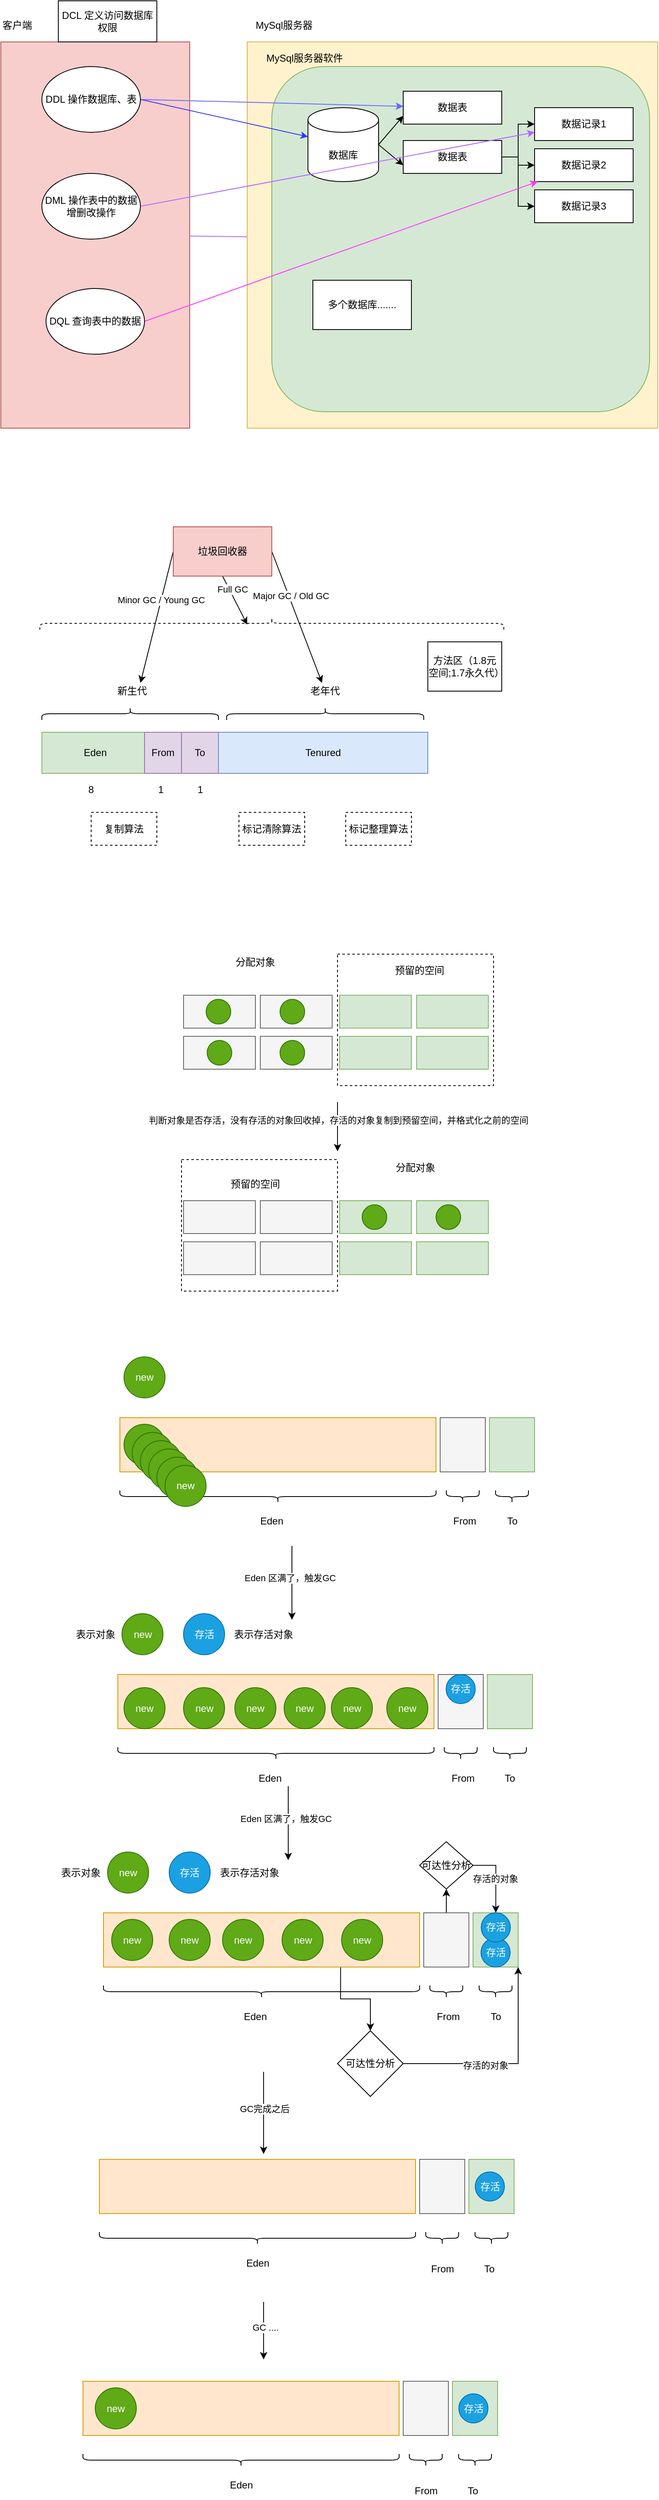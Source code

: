<mxfile version="14.1.1" type="github" pages="3"><diagram id="shEIQp0-xrMJp5xDtUTu" name="第 1 页"><mxGraphModel dx="1351" dy="877" grid="1" gridSize="10" guides="1" tooltips="1" connect="1" arrows="1" fold="1" page="1" pageScale="1" pageWidth="827" pageHeight="1169" math="0" shadow="0"><root><mxCell id="0"/><mxCell id="1" parent="0"/><mxCell id="YYqxTRrAe50o6Cd0ogn6-26" value="" style="edgeStyle=none;rounded=0;orthogonalLoop=1;jettySize=auto;html=1;strokeColor=#B266FF;" parent="1" source="YYqxTRrAe50o6Cd0ogn6-1" target="YYqxTRrAe50o6Cd0ogn6-3" edge="1"><mxGeometry relative="1" as="geometry"/></mxCell><mxCell id="YYqxTRrAe50o6Cd0ogn6-1" value="" style="rounded=0;whiteSpace=wrap;html=1;fillColor=#f8cecc;strokeColor=#b85450;" parent="1" vertex="1"><mxGeometry x="10" y="80" width="230" height="470" as="geometry"/></mxCell><mxCell id="YYqxTRrAe50o6Cd0ogn6-2" value="" style="rounded=0;whiteSpace=wrap;html=1;fillColor=#fff2cc;strokeColor=#d6b656;" parent="1" vertex="1"><mxGeometry x="310" y="80" width="500" height="470" as="geometry"/></mxCell><mxCell id="YYqxTRrAe50o6Cd0ogn6-3" value="" style="rounded=1;whiteSpace=wrap;html=1;fillColor=#d5e8d4;strokeColor=#82b366;" parent="1" vertex="1"><mxGeometry x="340" y="110" width="460" height="420" as="geometry"/></mxCell><mxCell id="YYqxTRrAe50o6Cd0ogn6-4" value="客户端" style="text;html=1;strokeColor=none;fillColor=none;align=center;verticalAlign=middle;whiteSpace=wrap;rounded=0;" parent="1" vertex="1"><mxGeometry x="10" y="50" width="40" height="20" as="geometry"/></mxCell><mxCell id="YYqxTRrAe50o6Cd0ogn6-5" value="MySql服务器" style="text;html=1;strokeColor=none;fillColor=none;align=center;verticalAlign=middle;whiteSpace=wrap;rounded=0;" parent="1" vertex="1"><mxGeometry x="310" y="50" width="90" height="20" as="geometry"/></mxCell><mxCell id="YYqxTRrAe50o6Cd0ogn6-6" value="MySql服务器软件" style="text;html=1;strokeColor=none;fillColor=none;align=center;verticalAlign=middle;whiteSpace=wrap;rounded=0;" parent="1" vertex="1"><mxGeometry x="330" y="90" width="100" height="20" as="geometry"/></mxCell><mxCell id="YYqxTRrAe50o6Cd0ogn6-11" style="rounded=0;orthogonalLoop=1;jettySize=auto;html=1;exitX=1;exitY=0.5;exitDx=0;exitDy=0;exitPerimeter=0;entryX=0;entryY=0.75;entryDx=0;entryDy=0;" parent="1" source="YYqxTRrAe50o6Cd0ogn6-8" target="YYqxTRrAe50o6Cd0ogn6-9" edge="1"><mxGeometry relative="1" as="geometry"/></mxCell><mxCell id="YYqxTRrAe50o6Cd0ogn6-12" style="edgeStyle=none;rounded=0;orthogonalLoop=1;jettySize=auto;html=1;exitX=1;exitY=0.5;exitDx=0;exitDy=0;exitPerimeter=0;entryX=0;entryY=0.75;entryDx=0;entryDy=0;" parent="1" source="YYqxTRrAe50o6Cd0ogn6-8" target="YYqxTRrAe50o6Cd0ogn6-10" edge="1"><mxGeometry relative="1" as="geometry"/></mxCell><mxCell id="YYqxTRrAe50o6Cd0ogn6-8" value="数据库" style="shape=cylinder3;whiteSpace=wrap;html=1;boundedLbl=1;backgroundOutline=1;size=15;" parent="1" vertex="1"><mxGeometry x="384" y="160" width="86" height="90" as="geometry"/></mxCell><mxCell id="YYqxTRrAe50o6Cd0ogn6-9" value="数据表" style="rounded=0;whiteSpace=wrap;html=1;" parent="1" vertex="1"><mxGeometry x="500" y="140" width="120" height="40" as="geometry"/></mxCell><mxCell id="YYqxTRrAe50o6Cd0ogn6-14" value="" style="edgeStyle=orthogonalEdgeStyle;rounded=0;orthogonalLoop=1;jettySize=auto;html=1;" parent="1" source="YYqxTRrAe50o6Cd0ogn6-10" target="YYqxTRrAe50o6Cd0ogn6-13" edge="1"><mxGeometry relative="1" as="geometry"/></mxCell><mxCell id="YYqxTRrAe50o6Cd0ogn6-17" style="edgeStyle=orthogonalEdgeStyle;rounded=0;orthogonalLoop=1;jettySize=auto;html=1;exitX=1;exitY=0.5;exitDx=0;exitDy=0;entryX=0;entryY=0.5;entryDx=0;entryDy=0;" parent="1" source="YYqxTRrAe50o6Cd0ogn6-10" target="YYqxTRrAe50o6Cd0ogn6-15" edge="1"><mxGeometry relative="1" as="geometry"/></mxCell><mxCell id="YYqxTRrAe50o6Cd0ogn6-18" style="edgeStyle=orthogonalEdgeStyle;rounded=0;orthogonalLoop=1;jettySize=auto;html=1;exitX=1;exitY=0.5;exitDx=0;exitDy=0;entryX=0;entryY=0.5;entryDx=0;entryDy=0;" parent="1" source="YYqxTRrAe50o6Cd0ogn6-10" target="YYqxTRrAe50o6Cd0ogn6-16" edge="1"><mxGeometry relative="1" as="geometry"/></mxCell><mxCell id="YYqxTRrAe50o6Cd0ogn6-10" value="数据表" style="rounded=0;whiteSpace=wrap;html=1;" parent="1" vertex="1"><mxGeometry x="500" y="200" width="120" height="40" as="geometry"/></mxCell><mxCell id="YYqxTRrAe50o6Cd0ogn6-13" value="数据记录1" style="rounded=0;whiteSpace=wrap;html=1;" parent="1" vertex="1"><mxGeometry x="660" y="160" width="120" height="40" as="geometry"/></mxCell><mxCell id="YYqxTRrAe50o6Cd0ogn6-15" value="数据记录2" style="rounded=0;whiteSpace=wrap;html=1;" parent="1" vertex="1"><mxGeometry x="660" y="210" width="120" height="40" as="geometry"/></mxCell><mxCell id="YYqxTRrAe50o6Cd0ogn6-16" value="数据记录3" style="rounded=0;whiteSpace=wrap;html=1;" parent="1" vertex="1"><mxGeometry x="660" y="260" width="120" height="40" as="geometry"/></mxCell><mxCell id="YYqxTRrAe50o6Cd0ogn6-19" value="多个数据库......." style="rounded=0;whiteSpace=wrap;html=1;" parent="1" vertex="1"><mxGeometry x="390" y="370" width="120" height="60" as="geometry"/></mxCell><mxCell id="YYqxTRrAe50o6Cd0ogn6-20" value="DCL 定义访问数据库权限" style="rounded=0;whiteSpace=wrap;html=1;" parent="1" vertex="1"><mxGeometry x="80" y="30" width="120" height="50" as="geometry"/></mxCell><mxCell id="YYqxTRrAe50o6Cd0ogn6-22" style="rounded=0;orthogonalLoop=1;jettySize=auto;html=1;exitX=1;exitY=0.5;exitDx=0;exitDy=0;strokeColor=#3333FF;" parent="1" source="YYqxTRrAe50o6Cd0ogn6-21" target="YYqxTRrAe50o6Cd0ogn6-8" edge="1"><mxGeometry relative="1" as="geometry"/></mxCell><mxCell id="YYqxTRrAe50o6Cd0ogn6-23" style="edgeStyle=none;rounded=0;orthogonalLoop=1;jettySize=auto;html=1;exitX=1;exitY=0.5;exitDx=0;exitDy=0;strokeColor=#6666FF;" parent="1" source="YYqxTRrAe50o6Cd0ogn6-21" target="YYqxTRrAe50o6Cd0ogn6-9" edge="1"><mxGeometry relative="1" as="geometry"/></mxCell><mxCell id="YYqxTRrAe50o6Cd0ogn6-21" value="DDL 操作数据库、表" style="ellipse;whiteSpace=wrap;html=1;" parent="1" vertex="1"><mxGeometry x="60" y="110" width="120" height="80" as="geometry"/></mxCell><mxCell id="YYqxTRrAe50o6Cd0ogn6-25" style="edgeStyle=none;rounded=0;orthogonalLoop=1;jettySize=auto;html=1;exitX=1;exitY=0.5;exitDx=0;exitDy=0;entryX=0;entryY=0.75;entryDx=0;entryDy=0;strokeColor=#B266FF;" parent="1" source="YYqxTRrAe50o6Cd0ogn6-24" target="YYqxTRrAe50o6Cd0ogn6-13" edge="1"><mxGeometry relative="1" as="geometry"/></mxCell><mxCell id="YYqxTRrAe50o6Cd0ogn6-24" value="DML 操作表中的数据增删改操作" style="ellipse;whiteSpace=wrap;html=1;" parent="1" vertex="1"><mxGeometry x="60" y="240" width="120" height="80" as="geometry"/></mxCell><mxCell id="YYqxTRrAe50o6Cd0ogn6-28" style="edgeStyle=none;rounded=0;orthogonalLoop=1;jettySize=auto;html=1;exitX=1;exitY=0.5;exitDx=0;exitDy=0;strokeColor=#FF33FF;" parent="1" source="YYqxTRrAe50o6Cd0ogn6-27" target="YYqxTRrAe50o6Cd0ogn6-15" edge="1"><mxGeometry relative="1" as="geometry"/></mxCell><mxCell id="YYqxTRrAe50o6Cd0ogn6-27" value="DQL 查询表中的数据" style="ellipse;whiteSpace=wrap;html=1;" parent="1" vertex="1"><mxGeometry x="65" y="380" width="120" height="80" as="geometry"/></mxCell><mxCell id="nTBX5M4eoZVC5BuE8mke-15" style="rounded=0;orthogonalLoop=1;jettySize=auto;html=1;exitX=0;exitY=0.5;exitDx=0;exitDy=0;entryX=0.75;entryY=0;entryDx=0;entryDy=0;" edge="1" parent="1" source="nTBX5M4eoZVC5BuE8mke-1" target="nTBX5M4eoZVC5BuE8mke-7"><mxGeometry relative="1" as="geometry"/></mxCell><mxCell id="nTBX5M4eoZVC5BuE8mke-18" value="Minor GC / Young GC" style="edgeLabel;html=1;align=center;verticalAlign=middle;resizable=0;points=[];" vertex="1" connectable="0" parent="nTBX5M4eoZVC5BuE8mke-15"><mxGeometry x="-0.262" relative="1" as="geometry"><mxPoint as="offset"/></mxGeometry></mxCell><mxCell id="nTBX5M4eoZVC5BuE8mke-16" style="edgeStyle=none;rounded=0;orthogonalLoop=1;jettySize=auto;html=1;exitX=1;exitY=0.5;exitDx=0;exitDy=0;" edge="1" parent="1" source="nTBX5M4eoZVC5BuE8mke-1" target="nTBX5M4eoZVC5BuE8mke-9"><mxGeometry relative="1" as="geometry"/></mxCell><mxCell id="nTBX5M4eoZVC5BuE8mke-19" value="Major GC / Old GC" style="edgeLabel;html=1;align=center;verticalAlign=middle;resizable=0;points=[];" vertex="1" connectable="0" parent="nTBX5M4eoZVC5BuE8mke-16"><mxGeometry x="-0.318" y="2" relative="1" as="geometry"><mxPoint as="offset"/></mxGeometry></mxCell><mxCell id="nTBX5M4eoZVC5BuE8mke-21" style="edgeStyle=none;rounded=0;orthogonalLoop=1;jettySize=auto;html=1;exitX=0.5;exitY=1;exitDx=0;exitDy=0;entryX=0.6;entryY=0.553;entryDx=0;entryDy=0;entryPerimeter=0;" edge="1" parent="1" source="nTBX5M4eoZVC5BuE8mke-1" target="nTBX5M4eoZVC5BuE8mke-20"><mxGeometry relative="1" as="geometry"/></mxCell><mxCell id="nTBX5M4eoZVC5BuE8mke-22" value="Full GC" style="edgeLabel;html=1;align=center;verticalAlign=middle;resizable=0;points=[];" vertex="1" connectable="0" parent="nTBX5M4eoZVC5BuE8mke-21"><mxGeometry x="-0.405" y="3" relative="1" as="geometry"><mxPoint as="offset"/></mxGeometry></mxCell><mxCell id="nTBX5M4eoZVC5BuE8mke-1" value="垃圾回收器" style="rounded=0;whiteSpace=wrap;html=1;fillColor=#f8cecc;strokeColor=#b85450;" vertex="1" parent="1"><mxGeometry x="220" y="670" width="120" height="60" as="geometry"/></mxCell><mxCell id="nTBX5M4eoZVC5BuE8mke-2" value="Eden" style="rounded=0;whiteSpace=wrap;html=1;fillColor=#d5e8d4;strokeColor=#82b366;" vertex="1" parent="1"><mxGeometry x="60" y="920" width="130" height="50" as="geometry"/></mxCell><mxCell id="nTBX5M4eoZVC5BuE8mke-3" value="From" style="rounded=0;whiteSpace=wrap;html=1;fillColor=#e1d5e7;strokeColor=#9673a6;" vertex="1" parent="1"><mxGeometry x="185" y="920" width="45" height="50" as="geometry"/></mxCell><mxCell id="nTBX5M4eoZVC5BuE8mke-4" value="To" style="rounded=0;whiteSpace=wrap;html=1;fillColor=#e1d5e7;strokeColor=#9673a6;" vertex="1" parent="1"><mxGeometry x="230" y="920" width="45" height="50" as="geometry"/></mxCell><mxCell id="nTBX5M4eoZVC5BuE8mke-5" value="Tenured" style="rounded=0;whiteSpace=wrap;html=1;fillColor=#dae8fc;strokeColor=#6c8ebf;" vertex="1" parent="1"><mxGeometry x="275" y="920" width="255" height="50" as="geometry"/></mxCell><mxCell id="nTBX5M4eoZVC5BuE8mke-6" value="" style="shape=curlyBracket;whiteSpace=wrap;html=1;rounded=1;rotation=90;" vertex="1" parent="1"><mxGeometry x="160" y="790" width="15" height="215" as="geometry"/></mxCell><mxCell id="nTBX5M4eoZVC5BuE8mke-7" value="新生代" style="text;html=1;strokeColor=none;fillColor=none;align=center;verticalAlign=middle;whiteSpace=wrap;rounded=0;" vertex="1" parent="1"><mxGeometry x="150" y="860" width="40" height="20" as="geometry"/></mxCell><mxCell id="nTBX5M4eoZVC5BuE8mke-8" value="" style="shape=curlyBracket;whiteSpace=wrap;html=1;rounded=1;rotation=90;" vertex="1" parent="1"><mxGeometry x="397.5" y="777.5" width="15" height="240" as="geometry"/></mxCell><mxCell id="nTBX5M4eoZVC5BuE8mke-9" value="老年代" style="text;html=1;strokeColor=none;fillColor=none;align=center;verticalAlign=middle;whiteSpace=wrap;rounded=0;" vertex="1" parent="1"><mxGeometry x="385" y="860" width="40" height="20" as="geometry"/></mxCell><mxCell id="nTBX5M4eoZVC5BuE8mke-10" value="复制算法" style="rounded=0;whiteSpace=wrap;html=1;dashed=1;" vertex="1" parent="1"><mxGeometry x="120" y="1017.5" width="80" height="40" as="geometry"/></mxCell><mxCell id="nTBX5M4eoZVC5BuE8mke-11" value="8" style="text;html=1;strokeColor=none;fillColor=none;align=center;verticalAlign=middle;whiteSpace=wrap;rounded=0;dashed=1;" vertex="1" parent="1"><mxGeometry x="100" y="980" width="40" height="20" as="geometry"/></mxCell><mxCell id="nTBX5M4eoZVC5BuE8mke-12" value="1" style="text;html=1;strokeColor=none;fillColor=none;align=center;verticalAlign=middle;whiteSpace=wrap;rounded=0;dashed=1;" vertex="1" parent="1"><mxGeometry x="185" y="980" width="40" height="20" as="geometry"/></mxCell><mxCell id="nTBX5M4eoZVC5BuE8mke-13" value="1" style="text;html=1;strokeColor=none;fillColor=none;align=center;verticalAlign=middle;whiteSpace=wrap;rounded=0;dashed=1;" vertex="1" parent="1"><mxGeometry x="232.5" y="980" width="40" height="20" as="geometry"/></mxCell><mxCell id="nTBX5M4eoZVC5BuE8mke-14" value="方法区（1.8元空间;1.7永久代）" style="rounded=0;whiteSpace=wrap;html=1;" vertex="1" parent="1"><mxGeometry x="530" y="810" width="90" height="60" as="geometry"/></mxCell><mxCell id="nTBX5M4eoZVC5BuE8mke-20" value="" style="shape=curlyBracket;whiteSpace=wrap;html=1;rounded=1;rotation=90;dashed=1;" vertex="1" parent="1"><mxGeometry x="332.5" y="505" width="15" height="565" as="geometry"/></mxCell><mxCell id="nTBX5M4eoZVC5BuE8mke-23" value="标记清除算法" style="rounded=0;whiteSpace=wrap;html=1;dashed=1;" vertex="1" parent="1"><mxGeometry x="300" y="1017.5" width="80" height="40" as="geometry"/></mxCell><mxCell id="nTBX5M4eoZVC5BuE8mke-24" value="标记整理算法" style="rounded=0;whiteSpace=wrap;html=1;dashed=1;" vertex="1" parent="1"><mxGeometry x="430" y="1017.5" width="80" height="40" as="geometry"/></mxCell><mxCell id="nTBX5M4eoZVC5BuE8mke-25" value="" style="rounded=0;whiteSpace=wrap;html=1;fillColor=#f5f5f5;strokeColor=#666666;fontColor=#333333;" vertex="1" parent="1"><mxGeometry x="232.5" y="1240" width="87.5" height="40" as="geometry"/></mxCell><mxCell id="nTBX5M4eoZVC5BuE8mke-26" value="" style="rounded=0;whiteSpace=wrap;html=1;fillColor=#f5f5f5;strokeColor=#666666;fontColor=#333333;" vertex="1" parent="1"><mxGeometry x="326" y="1240" width="87.5" height="40" as="geometry"/></mxCell><mxCell id="nTBX5M4eoZVC5BuE8mke-27" value="" style="rounded=0;whiteSpace=wrap;html=1;fillColor=#f5f5f5;strokeColor=#666666;fontColor=#333333;" vertex="1" parent="1"><mxGeometry x="232.5" y="1290" width="87.5" height="40" as="geometry"/></mxCell><mxCell id="nTBX5M4eoZVC5BuE8mke-28" value="" style="rounded=0;whiteSpace=wrap;html=1;fillColor=#f5f5f5;strokeColor=#666666;fontColor=#333333;" vertex="1" parent="1"><mxGeometry x="326" y="1290" width="87.5" height="40" as="geometry"/></mxCell><mxCell id="nTBX5M4eoZVC5BuE8mke-29" value="" style="rounded=0;whiteSpace=wrap;html=1;fillColor=#d5e8d4;strokeColor=#82b366;" vertex="1" parent="1"><mxGeometry x="422.5" y="1240" width="87.5" height="40" as="geometry"/></mxCell><mxCell id="nTBX5M4eoZVC5BuE8mke-30" value="" style="rounded=0;whiteSpace=wrap;html=1;fillColor=#d5e8d4;strokeColor=#82b366;" vertex="1" parent="1"><mxGeometry x="422.5" y="1290" width="87.5" height="40" as="geometry"/></mxCell><mxCell id="nTBX5M4eoZVC5BuE8mke-31" value="" style="rounded=0;whiteSpace=wrap;html=1;fillColor=#d5e8d4;strokeColor=#82b366;" vertex="1" parent="1"><mxGeometry x="516.25" y="1240" width="87.5" height="40" as="geometry"/></mxCell><mxCell id="nTBX5M4eoZVC5BuE8mke-32" value="" style="rounded=0;whiteSpace=wrap;html=1;fillColor=#d5e8d4;strokeColor=#82b366;" vertex="1" parent="1"><mxGeometry x="516.25" y="1290" width="87.5" height="40" as="geometry"/></mxCell><mxCell id="nTBX5M4eoZVC5BuE8mke-33" value="" style="rounded=0;whiteSpace=wrap;html=1;fillColor=none;dashed=1;" vertex="1" parent="1"><mxGeometry x="420" y="1190" width="190" height="160" as="geometry"/></mxCell><mxCell id="nTBX5M4eoZVC5BuE8mke-34" value="预留的空间" style="text;html=1;strokeColor=none;fillColor=none;align=center;verticalAlign=middle;whiteSpace=wrap;rounded=0;" vertex="1" parent="1"><mxGeometry x="480" y="1200" width="80" height="20" as="geometry"/></mxCell><mxCell id="nTBX5M4eoZVC5BuE8mke-36" value="" style="ellipse;whiteSpace=wrap;html=1;aspect=fixed;fillColor=#60a917;strokeColor=#2D7600;fontColor=#ffffff;" vertex="1" parent="1"><mxGeometry x="260" y="1245" width="30" height="30" as="geometry"/></mxCell><mxCell id="nTBX5M4eoZVC5BuE8mke-39" value="分配对象" style="text;html=1;strokeColor=none;fillColor=none;align=center;verticalAlign=middle;whiteSpace=wrap;rounded=0;" vertex="1" parent="1"><mxGeometry x="290" y="1190" width="60" height="20" as="geometry"/></mxCell><mxCell id="nTBX5M4eoZVC5BuE8mke-40" value="" style="ellipse;whiteSpace=wrap;html=1;aspect=fixed;fillColor=#60a917;strokeColor=#2D7600;fontColor=#ffffff;" vertex="1" parent="1"><mxGeometry x="350" y="1245" width="30" height="30" as="geometry"/></mxCell><mxCell id="nTBX5M4eoZVC5BuE8mke-41" value="" style="ellipse;whiteSpace=wrap;html=1;aspect=fixed;fillColor=#60a917;strokeColor=#2D7600;fontColor=#ffffff;" vertex="1" parent="1"><mxGeometry x="261.25" y="1295" width="30" height="30" as="geometry"/></mxCell><mxCell id="nTBX5M4eoZVC5BuE8mke-42" value="" style="ellipse;whiteSpace=wrap;html=1;aspect=fixed;fillColor=#60a917;strokeColor=#2D7600;fontColor=#ffffff;" vertex="1" parent="1"><mxGeometry x="350" y="1295" width="30" height="30" as="geometry"/></mxCell><mxCell id="nTBX5M4eoZVC5BuE8mke-43" value="" style="endArrow=classic;html=1;" edge="1" parent="1"><mxGeometry width="50" height="50" relative="1" as="geometry"><mxPoint x="420" y="1370" as="sourcePoint"/><mxPoint x="420" y="1430" as="targetPoint"/></mxGeometry></mxCell><mxCell id="nTBX5M4eoZVC5BuE8mke-44" value="判断对象是否存活，没有存活的对象回收掉，存活的对象复制到预留空间，并格式化之前的空间" style="edgeLabel;html=1;align=center;verticalAlign=middle;resizable=0;points=[];" vertex="1" connectable="0" parent="nTBX5M4eoZVC5BuE8mke-43"><mxGeometry x="-0.267" y="1" relative="1" as="geometry"><mxPoint as="offset"/></mxGeometry></mxCell><mxCell id="nTBX5M4eoZVC5BuE8mke-45" value="" style="rounded=0;whiteSpace=wrap;html=1;fillColor=#f5f5f5;strokeColor=#666666;fontColor=#333333;" vertex="1" parent="1"><mxGeometry x="232.5" y="1490" width="87.5" height="40" as="geometry"/></mxCell><mxCell id="nTBX5M4eoZVC5BuE8mke-46" value="" style="rounded=0;whiteSpace=wrap;html=1;fillColor=#f5f5f5;strokeColor=#666666;fontColor=#333333;" vertex="1" parent="1"><mxGeometry x="326" y="1490" width="87.5" height="40" as="geometry"/></mxCell><mxCell id="nTBX5M4eoZVC5BuE8mke-47" value="" style="rounded=0;whiteSpace=wrap;html=1;fillColor=#f5f5f5;strokeColor=#666666;fontColor=#333333;" vertex="1" parent="1"><mxGeometry x="232.5" y="1540" width="87.5" height="40" as="geometry"/></mxCell><mxCell id="nTBX5M4eoZVC5BuE8mke-48" value="" style="rounded=0;whiteSpace=wrap;html=1;fillColor=#f5f5f5;strokeColor=#666666;fontColor=#333333;" vertex="1" parent="1"><mxGeometry x="326" y="1540" width="87.5" height="40" as="geometry"/></mxCell><mxCell id="nTBX5M4eoZVC5BuE8mke-49" value="" style="rounded=0;whiteSpace=wrap;html=1;fillColor=#d5e8d4;strokeColor=#82b366;" vertex="1" parent="1"><mxGeometry x="422.5" y="1490" width="87.5" height="40" as="geometry"/></mxCell><mxCell id="nTBX5M4eoZVC5BuE8mke-50" value="" style="rounded=0;whiteSpace=wrap;html=1;fillColor=#d5e8d4;strokeColor=#82b366;" vertex="1" parent="1"><mxGeometry x="422.5" y="1540" width="87.5" height="40" as="geometry"/></mxCell><mxCell id="nTBX5M4eoZVC5BuE8mke-51" value="" style="rounded=0;whiteSpace=wrap;html=1;fillColor=#d5e8d4;strokeColor=#82b366;" vertex="1" parent="1"><mxGeometry x="516.25" y="1490" width="87.5" height="40" as="geometry"/></mxCell><mxCell id="nTBX5M4eoZVC5BuE8mke-52" value="" style="rounded=0;whiteSpace=wrap;html=1;fillColor=#d5e8d4;strokeColor=#82b366;" vertex="1" parent="1"><mxGeometry x="516.25" y="1540" width="87.5" height="40" as="geometry"/></mxCell><mxCell id="nTBX5M4eoZVC5BuE8mke-53" value="" style="rounded=0;whiteSpace=wrap;html=1;fillColor=none;dashed=1;" vertex="1" parent="1"><mxGeometry x="230" y="1440" width="190" height="160" as="geometry"/></mxCell><mxCell id="nTBX5M4eoZVC5BuE8mke-54" value="预留的空间" style="text;html=1;strokeColor=none;fillColor=none;align=center;verticalAlign=middle;whiteSpace=wrap;rounded=0;" vertex="1" parent="1"><mxGeometry x="280" y="1460" width="80" height="20" as="geometry"/></mxCell><mxCell id="nTBX5M4eoZVC5BuE8mke-55" value="" style="ellipse;whiteSpace=wrap;html=1;aspect=fixed;fillColor=#60a917;strokeColor=#2D7600;fontColor=#ffffff;" vertex="1" parent="1"><mxGeometry x="540" y="1495" width="30" height="30" as="geometry"/></mxCell><mxCell id="nTBX5M4eoZVC5BuE8mke-56" value="分配对象" style="text;html=1;strokeColor=none;fillColor=none;align=center;verticalAlign=middle;whiteSpace=wrap;rounded=0;" vertex="1" parent="1"><mxGeometry x="485" y="1440" width="60" height="20" as="geometry"/></mxCell><mxCell id="nTBX5M4eoZVC5BuE8mke-57" value="" style="ellipse;whiteSpace=wrap;html=1;aspect=fixed;fillColor=#60a917;strokeColor=#2D7600;fontColor=#ffffff;" vertex="1" parent="1"><mxGeometry x="450" y="1495" width="30" height="30" as="geometry"/></mxCell><mxCell id="nTBX5M4eoZVC5BuE8mke-60" value="" style="rounded=0;whiteSpace=wrap;html=1;fillColor=#ffe6cc;strokeColor=#d79b00;" vertex="1" parent="1"><mxGeometry x="155" y="1754" width="385" height="66" as="geometry"/></mxCell><mxCell id="nTBX5M4eoZVC5BuE8mke-61" value="" style="rounded=0;whiteSpace=wrap;html=1;fillColor=#f5f5f5;strokeColor=#666666;fontColor=#333333;" vertex="1" parent="1"><mxGeometry x="545" y="1754" width="55" height="66" as="geometry"/></mxCell><mxCell id="nTBX5M4eoZVC5BuE8mke-62" value="" style="rounded=0;whiteSpace=wrap;html=1;fillColor=#d5e8d4;strokeColor=#82b366;" vertex="1" parent="1"><mxGeometry x="605" y="1754" width="55" height="66" as="geometry"/></mxCell><mxCell id="nTBX5M4eoZVC5BuE8mke-63" value="" style="shape=curlyBracket;whiteSpace=wrap;html=1;rounded=1;rotation=-90;" vertex="1" parent="1"><mxGeometry x="340" y="1657.5" width="15" height="385" as="geometry"/></mxCell><mxCell id="nTBX5M4eoZVC5BuE8mke-64" value="Eden" style="text;html=1;strokeColor=none;fillColor=none;align=center;verticalAlign=middle;whiteSpace=wrap;rounded=0;" vertex="1" parent="1"><mxGeometry x="320" y="1870" width="40" height="20" as="geometry"/></mxCell><mxCell id="nTBX5M4eoZVC5BuE8mke-65" value="" style="shape=curlyBracket;whiteSpace=wrap;html=1;rounded=1;rotation=-90;size=0.5;" vertex="1" parent="1"><mxGeometry x="565" y="1830" width="15" height="40" as="geometry"/></mxCell><mxCell id="nTBX5M4eoZVC5BuE8mke-66" value="From" style="text;html=1;strokeColor=none;fillColor=none;align=center;verticalAlign=middle;whiteSpace=wrap;rounded=0;" vertex="1" parent="1"><mxGeometry x="555" y="1870" width="40" height="20" as="geometry"/></mxCell><mxCell id="nTBX5M4eoZVC5BuE8mke-67" value="" style="shape=curlyBracket;whiteSpace=wrap;html=1;rounded=1;rotation=-90;size=0.5;" vertex="1" parent="1"><mxGeometry x="625" y="1830" width="15" height="40" as="geometry"/></mxCell><mxCell id="nTBX5M4eoZVC5BuE8mke-68" value="To" style="text;html=1;strokeColor=none;fillColor=none;align=center;verticalAlign=middle;whiteSpace=wrap;rounded=0;" vertex="1" parent="1"><mxGeometry x="612.5" y="1870" width="40" height="20" as="geometry"/></mxCell><mxCell id="nTBX5M4eoZVC5BuE8mke-69" value="new" style="ellipse;whiteSpace=wrap;html=1;aspect=fixed;fillColor=#60a917;strokeColor=#2D7600;fontColor=#ffffff;" vertex="1" parent="1"><mxGeometry x="160" y="1680" width="50" height="50" as="geometry"/></mxCell><mxCell id="nTBX5M4eoZVC5BuE8mke-70" value="new" style="ellipse;whiteSpace=wrap;html=1;aspect=fixed;fillColor=#60a917;strokeColor=#2D7600;fontColor=#ffffff;" vertex="1" parent="1"><mxGeometry x="160" y="1762" width="50" height="50" as="geometry"/></mxCell><mxCell id="nTBX5M4eoZVC5BuE8mke-71" value="new" style="ellipse;whiteSpace=wrap;html=1;aspect=fixed;fillColor=#60a917;strokeColor=#2D7600;fontColor=#ffffff;" vertex="1" parent="1"><mxGeometry x="170" y="1772" width="50" height="50" as="geometry"/></mxCell><mxCell id="nTBX5M4eoZVC5BuE8mke-72" value="new" style="ellipse;whiteSpace=wrap;html=1;aspect=fixed;fillColor=#60a917;strokeColor=#2D7600;fontColor=#ffffff;" vertex="1" parent="1"><mxGeometry x="180" y="1782" width="50" height="50" as="geometry"/></mxCell><mxCell id="nTBX5M4eoZVC5BuE8mke-73" value="new" style="ellipse;whiteSpace=wrap;html=1;aspect=fixed;fillColor=#60a917;strokeColor=#2D7600;fontColor=#ffffff;" vertex="1" parent="1"><mxGeometry x="190" y="1792" width="50" height="50" as="geometry"/></mxCell><mxCell id="nTBX5M4eoZVC5BuE8mke-74" value="new" style="ellipse;whiteSpace=wrap;html=1;aspect=fixed;fillColor=#60a917;strokeColor=#2D7600;fontColor=#ffffff;" vertex="1" parent="1"><mxGeometry x="200" y="1802" width="50" height="50" as="geometry"/></mxCell><mxCell id="nTBX5M4eoZVC5BuE8mke-75" value="new" style="ellipse;whiteSpace=wrap;html=1;aspect=fixed;fillColor=#60a917;strokeColor=#2D7600;fontColor=#ffffff;" vertex="1" parent="1"><mxGeometry x="210" y="1812" width="50" height="50" as="geometry"/></mxCell><mxCell id="nTBX5M4eoZVC5BuE8mke-76" value="" style="endArrow=classic;html=1;" edge="1" parent="1"><mxGeometry width="50" height="50" relative="1" as="geometry"><mxPoint x="364.5" y="1910" as="sourcePoint"/><mxPoint x="364.5" y="2000" as="targetPoint"/></mxGeometry></mxCell><mxCell id="nTBX5M4eoZVC5BuE8mke-78" value="Eden 区满了，触发GC" style="edgeLabel;html=1;align=center;verticalAlign=middle;resizable=0;points=[];" vertex="1" connectable="0" parent="nTBX5M4eoZVC5BuE8mke-76"><mxGeometry x="-0.133" y="-3" relative="1" as="geometry"><mxPoint as="offset"/></mxGeometry></mxCell><mxCell id="nTBX5M4eoZVC5BuE8mke-79" value="" style="rounded=0;whiteSpace=wrap;html=1;fillColor=#ffe6cc;strokeColor=#d79b00;" vertex="1" parent="1"><mxGeometry x="152.5" y="2066.5" width="385" height="66" as="geometry"/></mxCell><mxCell id="nTBX5M4eoZVC5BuE8mke-80" value="" style="rounded=0;whiteSpace=wrap;html=1;fillColor=#f5f5f5;strokeColor=#666666;fontColor=#333333;" vertex="1" parent="1"><mxGeometry x="542.5" y="2066.5" width="55" height="66" as="geometry"/></mxCell><mxCell id="nTBX5M4eoZVC5BuE8mke-81" value="" style="rounded=0;whiteSpace=wrap;html=1;fillColor=#d5e8d4;strokeColor=#82b366;" vertex="1" parent="1"><mxGeometry x="602.5" y="2066.5" width="55" height="66" as="geometry"/></mxCell><mxCell id="nTBX5M4eoZVC5BuE8mke-82" value="" style="shape=curlyBracket;whiteSpace=wrap;html=1;rounded=1;rotation=-90;" vertex="1" parent="1"><mxGeometry x="337.5" y="1970" width="15" height="385" as="geometry"/></mxCell><mxCell id="nTBX5M4eoZVC5BuE8mke-83" value="Eden" style="text;html=1;strokeColor=none;fillColor=none;align=center;verticalAlign=middle;whiteSpace=wrap;rounded=0;" vertex="1" parent="1"><mxGeometry x="317.5" y="2182.5" width="40" height="20" as="geometry"/></mxCell><mxCell id="nTBX5M4eoZVC5BuE8mke-84" value="" style="shape=curlyBracket;whiteSpace=wrap;html=1;rounded=1;rotation=-90;size=0.5;" vertex="1" parent="1"><mxGeometry x="562.5" y="2142.5" width="15" height="40" as="geometry"/></mxCell><mxCell id="nTBX5M4eoZVC5BuE8mke-85" value="From" style="text;html=1;strokeColor=none;fillColor=none;align=center;verticalAlign=middle;whiteSpace=wrap;rounded=0;" vertex="1" parent="1"><mxGeometry x="552.5" y="2182.5" width="40" height="20" as="geometry"/></mxCell><mxCell id="nTBX5M4eoZVC5BuE8mke-86" value="" style="shape=curlyBracket;whiteSpace=wrap;html=1;rounded=1;rotation=-90;size=0.5;" vertex="1" parent="1"><mxGeometry x="622.5" y="2142.5" width="15" height="40" as="geometry"/></mxCell><mxCell id="nTBX5M4eoZVC5BuE8mke-87" value="To" style="text;html=1;strokeColor=none;fillColor=none;align=center;verticalAlign=middle;whiteSpace=wrap;rounded=0;" vertex="1" parent="1"><mxGeometry x="610" y="2182.5" width="40" height="20" as="geometry"/></mxCell><mxCell id="nTBX5M4eoZVC5BuE8mke-88" value="new" style="ellipse;whiteSpace=wrap;html=1;aspect=fixed;fillColor=#60a917;strokeColor=#2D7600;fontColor=#ffffff;" vertex="1" parent="1"><mxGeometry x="157.5" y="1992.5" width="50" height="50" as="geometry"/></mxCell><mxCell id="nTBX5M4eoZVC5BuE8mke-95" value="存活" style="ellipse;whiteSpace=wrap;html=1;aspect=fixed;fillColor=#1ba1e2;strokeColor=#006EAF;fontColor=#ffffff;" vertex="1" parent="1"><mxGeometry x="232.5" y="1992.5" width="50" height="50" as="geometry"/></mxCell><mxCell id="nTBX5M4eoZVC5BuE8mke-96" value="存活" style="ellipse;whiteSpace=wrap;html=1;aspect=fixed;fillColor=#1ba1e2;strokeColor=#006EAF;fontColor=#ffffff;" vertex="1" parent="1"><mxGeometry x="552.25" y="2066.5" width="35.5" height="35.5" as="geometry"/></mxCell><mxCell id="nTBX5M4eoZVC5BuE8mke-97" value="表示对象" style="text;html=1;strokeColor=none;fillColor=none;align=center;verticalAlign=middle;whiteSpace=wrap;rounded=0;" vertex="1" parent="1"><mxGeometry x="97.5" y="2007.5" width="55" height="20" as="geometry"/></mxCell><mxCell id="nTBX5M4eoZVC5BuE8mke-98" value="表示存活对象" style="text;html=1;strokeColor=none;fillColor=none;align=center;verticalAlign=middle;whiteSpace=wrap;rounded=0;" vertex="1" parent="1"><mxGeometry x="290" y="2007.5" width="80" height="20" as="geometry"/></mxCell><mxCell id="nTBX5M4eoZVC5BuE8mke-128" style="edgeStyle=orthogonalEdgeStyle;rounded=0;orthogonalLoop=1;jettySize=auto;html=1;exitX=0.75;exitY=1;exitDx=0;exitDy=0;entryX=0.5;entryY=0;entryDx=0;entryDy=0;" edge="1" parent="1" source="nTBX5M4eoZVC5BuE8mke-99" target="nTBX5M4eoZVC5BuE8mke-126"><mxGeometry relative="1" as="geometry"/></mxCell><mxCell id="nTBX5M4eoZVC5BuE8mke-99" value="" style="rounded=0;whiteSpace=wrap;html=1;fillColor=#ffe6cc;strokeColor=#d79b00;" vertex="1" parent="1"><mxGeometry x="135" y="2356.5" width="385" height="66" as="geometry"/></mxCell><mxCell id="nTBX5M4eoZVC5BuE8mke-123" style="edgeStyle=none;rounded=0;orthogonalLoop=1;jettySize=auto;html=1;exitX=0.5;exitY=0;exitDx=0;exitDy=0;entryX=0.5;entryY=1;entryDx=0;entryDy=0;" edge="1" parent="1" source="nTBX5M4eoZVC5BuE8mke-100" target="nTBX5M4eoZVC5BuE8mke-122"><mxGeometry relative="1" as="geometry"/></mxCell><mxCell id="nTBX5M4eoZVC5BuE8mke-100" value="" style="rounded=0;whiteSpace=wrap;html=1;fillColor=#f5f5f5;strokeColor=#666666;fontColor=#333333;" vertex="1" parent="1"><mxGeometry x="525" y="2356.5" width="55" height="66" as="geometry"/></mxCell><mxCell id="nTBX5M4eoZVC5BuE8mke-101" value="" style="rounded=0;whiteSpace=wrap;html=1;fillColor=#d5e8d4;strokeColor=#82b366;" vertex="1" parent="1"><mxGeometry x="585" y="2356.5" width="55" height="66" as="geometry"/></mxCell><mxCell id="nTBX5M4eoZVC5BuE8mke-102" value="" style="shape=curlyBracket;whiteSpace=wrap;html=1;rounded=1;rotation=-90;" vertex="1" parent="1"><mxGeometry x="320" y="2260" width="15" height="385" as="geometry"/></mxCell><mxCell id="nTBX5M4eoZVC5BuE8mke-103" value="Eden" style="text;html=1;strokeColor=none;fillColor=none;align=center;verticalAlign=middle;whiteSpace=wrap;rounded=0;" vertex="1" parent="1"><mxGeometry x="300" y="2472.5" width="40" height="20" as="geometry"/></mxCell><mxCell id="nTBX5M4eoZVC5BuE8mke-104" value="" style="shape=curlyBracket;whiteSpace=wrap;html=1;rounded=1;rotation=-90;size=0.5;" vertex="1" parent="1"><mxGeometry x="545" y="2432.5" width="15" height="40" as="geometry"/></mxCell><mxCell id="nTBX5M4eoZVC5BuE8mke-105" value="From" style="text;html=1;strokeColor=none;fillColor=none;align=center;verticalAlign=middle;whiteSpace=wrap;rounded=0;" vertex="1" parent="1"><mxGeometry x="535" y="2472.5" width="40" height="20" as="geometry"/></mxCell><mxCell id="nTBX5M4eoZVC5BuE8mke-106" value="" style="shape=curlyBracket;whiteSpace=wrap;html=1;rounded=1;rotation=-90;size=0.5;" vertex="1" parent="1"><mxGeometry x="605" y="2432.5" width="15" height="40" as="geometry"/></mxCell><mxCell id="nTBX5M4eoZVC5BuE8mke-107" value="To" style="text;html=1;strokeColor=none;fillColor=none;align=center;verticalAlign=middle;whiteSpace=wrap;rounded=0;" vertex="1" parent="1"><mxGeometry x="592.5" y="2472.5" width="40" height="20" as="geometry"/></mxCell><mxCell id="nTBX5M4eoZVC5BuE8mke-108" value="new" style="ellipse;whiteSpace=wrap;html=1;aspect=fixed;fillColor=#60a917;strokeColor=#2D7600;fontColor=#ffffff;" vertex="1" parent="1"><mxGeometry x="140" y="2282.5" width="50" height="50" as="geometry"/></mxCell><mxCell id="nTBX5M4eoZVC5BuE8mke-109" value="存活" style="ellipse;whiteSpace=wrap;html=1;aspect=fixed;fillColor=#1ba1e2;strokeColor=#006EAF;fontColor=#ffffff;" vertex="1" parent="1"><mxGeometry x="215" y="2282.5" width="50" height="50" as="geometry"/></mxCell><mxCell id="nTBX5M4eoZVC5BuE8mke-110" value="存活" style="ellipse;whiteSpace=wrap;html=1;aspect=fixed;fillColor=#1ba1e2;strokeColor=#006EAF;fontColor=#ffffff;" vertex="1" parent="1"><mxGeometry x="594.75" y="2387" width="35.5" height="35.5" as="geometry"/></mxCell><mxCell id="nTBX5M4eoZVC5BuE8mke-111" value="表示对象" style="text;html=1;strokeColor=none;fillColor=none;align=center;verticalAlign=middle;whiteSpace=wrap;rounded=0;" vertex="1" parent="1"><mxGeometry x="80" y="2297.5" width="55" height="20" as="geometry"/></mxCell><mxCell id="nTBX5M4eoZVC5BuE8mke-112" value="表示存活对象" style="text;html=1;strokeColor=none;fillColor=none;align=center;verticalAlign=middle;whiteSpace=wrap;rounded=0;" vertex="1" parent="1"><mxGeometry x="272.5" y="2297.5" width="80" height="20" as="geometry"/></mxCell><mxCell id="nTBX5M4eoZVC5BuE8mke-113" value="" style="endArrow=classic;html=1;" edge="1" parent="1"><mxGeometry width="50" height="50" relative="1" as="geometry"><mxPoint x="360" y="2202.5" as="sourcePoint"/><mxPoint x="360" y="2292.5" as="targetPoint"/></mxGeometry></mxCell><mxCell id="nTBX5M4eoZVC5BuE8mke-114" value="Eden 区满了，触发GC" style="edgeLabel;html=1;align=center;verticalAlign=middle;resizable=0;points=[];" vertex="1" connectable="0" parent="nTBX5M4eoZVC5BuE8mke-113"><mxGeometry x="-0.133" y="-3" relative="1" as="geometry"><mxPoint as="offset"/></mxGeometry></mxCell><mxCell id="nTBX5M4eoZVC5BuE8mke-115" value="new" style="ellipse;whiteSpace=wrap;html=1;aspect=fixed;fillColor=#60a917;strokeColor=#2D7600;fontColor=#ffffff;" vertex="1" parent="1"><mxGeometry x="160" y="2082.5" width="50" height="50" as="geometry"/></mxCell><mxCell id="nTBX5M4eoZVC5BuE8mke-116" value="new" style="ellipse;whiteSpace=wrap;html=1;aspect=fixed;fillColor=#60a917;strokeColor=#2D7600;fontColor=#ffffff;" vertex="1" parent="1"><mxGeometry x="232.5" y="2082.5" width="50" height="50" as="geometry"/></mxCell><mxCell id="nTBX5M4eoZVC5BuE8mke-118" value="new" style="ellipse;whiteSpace=wrap;html=1;aspect=fixed;fillColor=#60a917;strokeColor=#2D7600;fontColor=#ffffff;" vertex="1" parent="1"><mxGeometry x="412.5" y="2082.5" width="50" height="50" as="geometry"/></mxCell><mxCell id="nTBX5M4eoZVC5BuE8mke-119" value="new" style="ellipse;whiteSpace=wrap;html=1;aspect=fixed;fillColor=#60a917;strokeColor=#2D7600;fontColor=#ffffff;" vertex="1" parent="1"><mxGeometry x="355" y="2082.5" width="50" height="50" as="geometry"/></mxCell><mxCell id="nTBX5M4eoZVC5BuE8mke-120" value="new" style="ellipse;whiteSpace=wrap;html=1;aspect=fixed;fillColor=#60a917;strokeColor=#2D7600;fontColor=#ffffff;" vertex="1" parent="1"><mxGeometry x="295" y="2082.5" width="50" height="50" as="geometry"/></mxCell><mxCell id="nTBX5M4eoZVC5BuE8mke-121" value="存活" style="ellipse;whiteSpace=wrap;html=1;aspect=fixed;fillColor=#1ba1e2;strokeColor=#006EAF;fontColor=#ffffff;" vertex="1" parent="1"><mxGeometry x="595" y="2356.5" width="35.5" height="35.5" as="geometry"/></mxCell><mxCell id="nTBX5M4eoZVC5BuE8mke-124" style="edgeStyle=orthogonalEdgeStyle;rounded=0;orthogonalLoop=1;jettySize=auto;html=1;exitX=1;exitY=0.5;exitDx=0;exitDy=0;entryX=0.5;entryY=0;entryDx=0;entryDy=0;" edge="1" parent="1" source="nTBX5M4eoZVC5BuE8mke-122" target="nTBX5M4eoZVC5BuE8mke-121"><mxGeometry relative="1" as="geometry"/></mxCell><mxCell id="nTBX5M4eoZVC5BuE8mke-125" value="存活的对象" style="edgeLabel;html=1;align=center;verticalAlign=middle;resizable=0;points=[];" vertex="1" connectable="0" parent="nTBX5M4eoZVC5BuE8mke-124"><mxGeometry x="0.029" y="-1" relative="1" as="geometry"><mxPoint as="offset"/></mxGeometry></mxCell><mxCell id="nTBX5M4eoZVC5BuE8mke-122" value="可达性分析" style="rhombus;whiteSpace=wrap;html=1;fillColor=none;" vertex="1" parent="1"><mxGeometry x="520" y="2270" width="65" height="57.5" as="geometry"/></mxCell><mxCell id="nTBX5M4eoZVC5BuE8mke-129" style="edgeStyle=orthogonalEdgeStyle;rounded=0;orthogonalLoop=1;jettySize=auto;html=1;exitX=1;exitY=0.5;exitDx=0;exitDy=0;entryX=1;entryY=1;entryDx=0;entryDy=0;" edge="1" parent="1" source="nTBX5M4eoZVC5BuE8mke-126" target="nTBX5M4eoZVC5BuE8mke-101"><mxGeometry relative="1" as="geometry"/></mxCell><mxCell id="nTBX5M4eoZVC5BuE8mke-130" value="存活的对象" style="edgeLabel;html=1;align=center;verticalAlign=middle;resizable=0;points=[];" vertex="1" connectable="0" parent="nTBX5M4eoZVC5BuE8mke-129"><mxGeometry x="-0.223" y="-2" relative="1" as="geometry"><mxPoint as="offset"/></mxGeometry></mxCell><mxCell id="nTBX5M4eoZVC5BuE8mke-126" value="可达性分析" style="rhombus;whiteSpace=wrap;html=1;fillColor=none;" vertex="1" parent="1"><mxGeometry x="420" y="2500" width="80" height="80" as="geometry"/></mxCell><mxCell id="nTBX5M4eoZVC5BuE8mke-127" value="new" style="ellipse;whiteSpace=wrap;html=1;aspect=fixed;fillColor=#60a917;strokeColor=#2D7600;fontColor=#ffffff;" vertex="1" parent="1"><mxGeometry x="480" y="2082.5" width="50" height="50" as="geometry"/></mxCell><mxCell id="nTBX5M4eoZVC5BuE8mke-131" value="new" style="ellipse;whiteSpace=wrap;html=1;aspect=fixed;fillColor=#60a917;strokeColor=#2D7600;fontColor=#ffffff;" vertex="1" parent="1"><mxGeometry x="145" y="2364.5" width="50" height="50" as="geometry"/></mxCell><mxCell id="nTBX5M4eoZVC5BuE8mke-132" value="new" style="ellipse;whiteSpace=wrap;html=1;aspect=fixed;fillColor=#60a917;strokeColor=#2D7600;fontColor=#ffffff;" vertex="1" parent="1"><mxGeometry x="215" y="2364.5" width="50" height="50" as="geometry"/></mxCell><mxCell id="nTBX5M4eoZVC5BuE8mke-133" value="new" style="ellipse;whiteSpace=wrap;html=1;aspect=fixed;fillColor=#60a917;strokeColor=#2D7600;fontColor=#ffffff;" vertex="1" parent="1"><mxGeometry x="280" y="2364.5" width="50" height="50" as="geometry"/></mxCell><mxCell id="nTBX5M4eoZVC5BuE8mke-134" value="new" style="ellipse;whiteSpace=wrap;html=1;aspect=fixed;fillColor=#60a917;strokeColor=#2D7600;fontColor=#ffffff;" vertex="1" parent="1"><mxGeometry x="352.5" y="2364.5" width="50" height="50" as="geometry"/></mxCell><mxCell id="nTBX5M4eoZVC5BuE8mke-135" value="new" style="ellipse;whiteSpace=wrap;html=1;aspect=fixed;fillColor=#60a917;strokeColor=#2D7600;fontColor=#ffffff;" vertex="1" parent="1"><mxGeometry x="425" y="2364.5" width="50" height="50" as="geometry"/></mxCell><mxCell id="nTBX5M4eoZVC5BuE8mke-136" value="" style="rounded=0;whiteSpace=wrap;html=1;fillColor=#ffe6cc;strokeColor=#d79b00;" vertex="1" parent="1"><mxGeometry x="130" y="2656.5" width="385" height="66" as="geometry"/></mxCell><mxCell id="nTBX5M4eoZVC5BuE8mke-137" value="" style="rounded=0;whiteSpace=wrap;html=1;fillColor=#f5f5f5;strokeColor=#666666;fontColor=#333333;" vertex="1" parent="1"><mxGeometry x="520" y="2656.5" width="55" height="66" as="geometry"/></mxCell><mxCell id="nTBX5M4eoZVC5BuE8mke-138" value="" style="rounded=0;whiteSpace=wrap;html=1;fillColor=#d5e8d4;strokeColor=#82b366;" vertex="1" parent="1"><mxGeometry x="580" y="2656.5" width="55" height="66" as="geometry"/></mxCell><mxCell id="nTBX5M4eoZVC5BuE8mke-139" value="" style="shape=curlyBracket;whiteSpace=wrap;html=1;rounded=1;rotation=-90;" vertex="1" parent="1"><mxGeometry x="315" y="2560" width="15" height="385" as="geometry"/></mxCell><mxCell id="nTBX5M4eoZVC5BuE8mke-140" value="" style="shape=curlyBracket;whiteSpace=wrap;html=1;rounded=1;rotation=-90;size=0.5;" vertex="1" parent="1"><mxGeometry x="540" y="2732.5" width="15" height="40" as="geometry"/></mxCell><mxCell id="nTBX5M4eoZVC5BuE8mke-141" value="" style="shape=curlyBracket;whiteSpace=wrap;html=1;rounded=1;rotation=-90;size=0.5;" vertex="1" parent="1"><mxGeometry x="600" y="2732.5" width="15" height="40" as="geometry"/></mxCell><mxCell id="nTBX5M4eoZVC5BuE8mke-142" value="存活" style="ellipse;whiteSpace=wrap;html=1;aspect=fixed;fillColor=#1ba1e2;strokeColor=#006EAF;fontColor=#ffffff;" vertex="1" parent="1"><mxGeometry x="587.75" y="2671.75" width="35.5" height="35.5" as="geometry"/></mxCell><mxCell id="nTBX5M4eoZVC5BuE8mke-151" value="Eden" style="text;html=1;strokeColor=none;fillColor=none;align=center;verticalAlign=middle;whiteSpace=wrap;rounded=0;" vertex="1" parent="1"><mxGeometry x="302.5" y="2772.5" width="40" height="20" as="geometry"/></mxCell><mxCell id="nTBX5M4eoZVC5BuE8mke-152" value="From" style="text;html=1;strokeColor=none;fillColor=none;align=center;verticalAlign=middle;whiteSpace=wrap;rounded=0;" vertex="1" parent="1"><mxGeometry x="527.5" y="2780" width="40" height="20" as="geometry"/></mxCell><mxCell id="nTBX5M4eoZVC5BuE8mke-153" value="To" style="text;html=1;strokeColor=none;fillColor=none;align=center;verticalAlign=middle;whiteSpace=wrap;rounded=0;" vertex="1" parent="1"><mxGeometry x="585" y="2780" width="40" height="20" as="geometry"/></mxCell><mxCell id="nTBX5M4eoZVC5BuE8mke-154" value="" style="endArrow=classic;html=1;" edge="1" parent="1"><mxGeometry width="50" height="50" relative="1" as="geometry"><mxPoint x="330" y="2550" as="sourcePoint"/><mxPoint x="330" y="2650" as="targetPoint"/></mxGeometry></mxCell><mxCell id="nTBX5M4eoZVC5BuE8mke-155" value="GC完成之后" style="edgeLabel;html=1;align=center;verticalAlign=middle;resizable=0;points=[];" vertex="1" connectable="0" parent="nTBX5M4eoZVC5BuE8mke-154"><mxGeometry x="-0.1" y="1" relative="1" as="geometry"><mxPoint as="offset"/></mxGeometry></mxCell><mxCell id="nTBX5M4eoZVC5BuE8mke-156" value="" style="rounded=0;whiteSpace=wrap;html=1;fillColor=#ffe6cc;strokeColor=#d79b00;" vertex="1" parent="1"><mxGeometry x="110" y="2926.5" width="385" height="66" as="geometry"/></mxCell><mxCell id="nTBX5M4eoZVC5BuE8mke-157" value="" style="rounded=0;whiteSpace=wrap;html=1;fillColor=#f5f5f5;strokeColor=#666666;fontColor=#333333;" vertex="1" parent="1"><mxGeometry x="500" y="2926.5" width="55" height="66" as="geometry"/></mxCell><mxCell id="nTBX5M4eoZVC5BuE8mke-158" value="" style="rounded=0;whiteSpace=wrap;html=1;fillColor=#d5e8d4;strokeColor=#82b366;" vertex="1" parent="1"><mxGeometry x="560" y="2926.5" width="55" height="66" as="geometry"/></mxCell><mxCell id="nTBX5M4eoZVC5BuE8mke-159" value="" style="shape=curlyBracket;whiteSpace=wrap;html=1;rounded=1;rotation=-90;" vertex="1" parent="1"><mxGeometry x="295" y="2830" width="15" height="385" as="geometry"/></mxCell><mxCell id="nTBX5M4eoZVC5BuE8mke-160" value="" style="shape=curlyBracket;whiteSpace=wrap;html=1;rounded=1;rotation=-90;size=0.5;" vertex="1" parent="1"><mxGeometry x="520" y="3002.5" width="15" height="40" as="geometry"/></mxCell><mxCell id="nTBX5M4eoZVC5BuE8mke-161" value="" style="shape=curlyBracket;whiteSpace=wrap;html=1;rounded=1;rotation=-90;size=0.5;" vertex="1" parent="1"><mxGeometry x="580" y="3002.5" width="15" height="40" as="geometry"/></mxCell><mxCell id="nTBX5M4eoZVC5BuE8mke-162" value="存活" style="ellipse;whiteSpace=wrap;html=1;aspect=fixed;fillColor=#1ba1e2;strokeColor=#006EAF;fontColor=#ffffff;" vertex="1" parent="1"><mxGeometry x="567.75" y="2941.75" width="35.5" height="35.5" as="geometry"/></mxCell><mxCell id="nTBX5M4eoZVC5BuE8mke-163" value="Eden" style="text;html=1;strokeColor=none;fillColor=none;align=center;verticalAlign=middle;whiteSpace=wrap;rounded=0;" vertex="1" parent="1"><mxGeometry x="282.5" y="3042.5" width="40" height="20" as="geometry"/></mxCell><mxCell id="nTBX5M4eoZVC5BuE8mke-164" value="From" style="text;html=1;strokeColor=none;fillColor=none;align=center;verticalAlign=middle;whiteSpace=wrap;rounded=0;" vertex="1" parent="1"><mxGeometry x="507.5" y="3050" width="40" height="20" as="geometry"/></mxCell><mxCell id="nTBX5M4eoZVC5BuE8mke-165" value="To" style="text;html=1;strokeColor=none;fillColor=none;align=center;verticalAlign=middle;whiteSpace=wrap;rounded=0;" vertex="1" parent="1"><mxGeometry x="565" y="3050" width="40" height="20" as="geometry"/></mxCell><mxCell id="nTBX5M4eoZVC5BuE8mke-166" value="" style="endArrow=classic;html=1;" edge="1" parent="1"><mxGeometry width="50" height="50" relative="1" as="geometry"><mxPoint x="330" y="2830" as="sourcePoint"/><mxPoint x="330" y="2900" as="targetPoint"/></mxGeometry></mxCell><mxCell id="nTBX5M4eoZVC5BuE8mke-168" value="GC ...." style="edgeLabel;html=1;align=center;verticalAlign=middle;resizable=0;points=[];" vertex="1" connectable="0" parent="nTBX5M4eoZVC5BuE8mke-166"><mxGeometry x="-0.114" y="2" relative="1" as="geometry"><mxPoint as="offset"/></mxGeometry></mxCell><mxCell id="nTBX5M4eoZVC5BuE8mke-169" value="new" style="ellipse;whiteSpace=wrap;html=1;aspect=fixed;fillColor=#60a917;strokeColor=#2D7600;fontColor=#ffffff;" vertex="1" parent="1"><mxGeometry x="125" y="2934.5" width="50" height="50" as="geometry"/></mxCell></root></mxGraphModel></diagram><diagram id="XloGXrQhjnqe1OwgHbeO" name="第 2 页"><mxGraphModel dx="541" dy="-1987" grid="1" gridSize="10" guides="1" tooltips="1" connect="1" arrows="1" fold="1" page="1" pageScale="1" pageWidth="827" pageHeight="1169" math="0" shadow="0"><root><mxCell id="cvCmVqXvPHVp3JO35WGU-0"/><mxCell id="cvCmVqXvPHVp3JO35WGU-1" parent="cvCmVqXvPHVp3JO35WGU-0"/><mxCell id="Ap_rGqikqyzXkIB5dcPJ-0" value="" style="rounded=0;whiteSpace=wrap;html=1;fillColor=#ffe6cc;strokeColor=#d79b00;" vertex="1" parent="cvCmVqXvPHVp3JO35WGU-1"><mxGeometry x="110" y="2926.5" width="385" height="66" as="geometry"/></mxCell><mxCell id="Ap_rGqikqyzXkIB5dcPJ-1" value="" style="rounded=0;whiteSpace=wrap;html=1;fillColor=#f5f5f5;strokeColor=#666666;fontColor=#333333;" vertex="1" parent="cvCmVqXvPHVp3JO35WGU-1"><mxGeometry x="500" y="2926.5" width="55" height="66" as="geometry"/></mxCell><mxCell id="Ap_rGqikqyzXkIB5dcPJ-2" value="" style="rounded=0;whiteSpace=wrap;html=1;fillColor=#d5e8d4;strokeColor=#82b366;" vertex="1" parent="cvCmVqXvPHVp3JO35WGU-1"><mxGeometry x="560" y="2926.5" width="55" height="66" as="geometry"/></mxCell><mxCell id="Ap_rGqikqyzXkIB5dcPJ-3" value="" style="shape=curlyBracket;whiteSpace=wrap;html=1;rounded=1;rotation=-90;" vertex="1" parent="cvCmVqXvPHVp3JO35WGU-1"><mxGeometry x="295" y="2830" width="15" height="385" as="geometry"/></mxCell><mxCell id="Ap_rGqikqyzXkIB5dcPJ-4" value="" style="shape=curlyBracket;whiteSpace=wrap;html=1;rounded=1;rotation=-90;size=0.5;" vertex="1" parent="cvCmVqXvPHVp3JO35WGU-1"><mxGeometry x="520" y="3002.5" width="15" height="40" as="geometry"/></mxCell><mxCell id="Ap_rGqikqyzXkIB5dcPJ-5" value="" style="shape=curlyBracket;whiteSpace=wrap;html=1;rounded=1;rotation=-90;size=0.5;" vertex="1" parent="cvCmVqXvPHVp3JO35WGU-1"><mxGeometry x="580" y="3002.5" width="15" height="40" as="geometry"/></mxCell><mxCell id="Ap_rGqikqyzXkIB5dcPJ-6" value="存活" style="ellipse;whiteSpace=wrap;html=1;aspect=fixed;fillColor=#1ba1e2;strokeColor=#006EAF;fontColor=#ffffff;" vertex="1" parent="cvCmVqXvPHVp3JO35WGU-1"><mxGeometry x="509.75" y="2926.5" width="35.5" height="35.5" as="geometry"/></mxCell><mxCell id="Ap_rGqikqyzXkIB5dcPJ-7" value="Eden" style="text;html=1;strokeColor=none;fillColor=none;align=center;verticalAlign=middle;whiteSpace=wrap;rounded=0;" vertex="1" parent="cvCmVqXvPHVp3JO35WGU-1"><mxGeometry x="282.5" y="3042.5" width="40" height="20" as="geometry"/></mxCell><mxCell id="Ap_rGqikqyzXkIB5dcPJ-8" value="From" style="text;html=1;strokeColor=none;fillColor=none;align=center;verticalAlign=middle;whiteSpace=wrap;rounded=0;" vertex="1" parent="cvCmVqXvPHVp3JO35WGU-1"><mxGeometry x="507.5" y="3050" width="40" height="20" as="geometry"/></mxCell><mxCell id="Ap_rGqikqyzXkIB5dcPJ-9" value="To" style="text;html=1;strokeColor=none;fillColor=none;align=center;verticalAlign=middle;whiteSpace=wrap;rounded=0;" vertex="1" parent="cvCmVqXvPHVp3JO35WGU-1"><mxGeometry x="565" y="3050" width="40" height="20" as="geometry"/></mxCell><mxCell id="Ap_rGqikqyzXkIB5dcPJ-10" value="" style="endArrow=classic;html=1;" edge="1" parent="cvCmVqXvPHVp3JO35WGU-1"><mxGeometry width="50" height="50" relative="1" as="geometry"><mxPoint x="330" y="2830" as="sourcePoint"/><mxPoint x="330" y="2900" as="targetPoint"/></mxGeometry></mxCell><mxCell id="Ap_rGqikqyzXkIB5dcPJ-11" value="GC ...." style="edgeLabel;html=1;align=center;verticalAlign=middle;resizable=0;points=[];" vertex="1" connectable="0" parent="Ap_rGqikqyzXkIB5dcPJ-10"><mxGeometry x="-0.114" y="2" relative="1" as="geometry"><mxPoint as="offset"/></mxGeometry></mxCell><mxCell id="Ap_rGqikqyzXkIB5dcPJ-12" value="new" style="ellipse;whiteSpace=wrap;html=1;aspect=fixed;fillColor=#60a917;strokeColor=#2D7600;fontColor=#ffffff;" vertex="1" parent="cvCmVqXvPHVp3JO35WGU-1"><mxGeometry x="125" y="2934.5" width="50" height="50" as="geometry"/></mxCell><mxCell id="Ap_rGqikqyzXkIB5dcPJ-13" value="存活" style="ellipse;whiteSpace=wrap;html=1;aspect=fixed;fillColor=#1ba1e2;strokeColor=#006EAF;fontColor=#ffffff;" vertex="1" parent="cvCmVqXvPHVp3JO35WGU-1"><mxGeometry x="519.75" y="2940" width="32" height="32" as="geometry"/></mxCell><mxCell id="Ap_rGqikqyzXkIB5dcPJ-14" value="存活" style="ellipse;whiteSpace=wrap;html=1;aspect=fixed;fillColor=#1ba1e2;strokeColor=#006EAF;fontColor=#ffffff;" vertex="1" parent="cvCmVqXvPHVp3JO35WGU-1"><mxGeometry x="512" y="2946.5" width="35.5" height="35.5" as="geometry"/></mxCell><mxCell id="Ap_rGqikqyzXkIB5dcPJ-15" value="存活" style="ellipse;whiteSpace=wrap;html=1;aspect=fixed;fillColor=#1ba1e2;strokeColor=#006EAF;fontColor=#ffffff;" vertex="1" parent="cvCmVqXvPHVp3JO35WGU-1"><mxGeometry x="507.5" y="2957" width="35.5" height="35.5" as="geometry"/></mxCell><mxCell id="Ap_rGqikqyzXkIB5dcPJ-16" value="new" style="ellipse;whiteSpace=wrap;html=1;aspect=fixed;fillColor=#60a917;strokeColor=#2D7600;fontColor=#ffffff;" vertex="1" parent="cvCmVqXvPHVp3JO35WGU-1"><mxGeometry x="190" y="2934.5" width="50" height="50" as="geometry"/></mxCell><mxCell id="Ap_rGqikqyzXkIB5dcPJ-17" value="new" style="ellipse;whiteSpace=wrap;html=1;aspect=fixed;fillColor=#60a917;strokeColor=#2D7600;fontColor=#ffffff;" vertex="1" parent="cvCmVqXvPHVp3JO35WGU-1"><mxGeometry x="260" y="2936.5" width="50" height="50" as="geometry"/></mxCell><mxCell id="Ap_rGqikqyzXkIB5dcPJ-18" value="new" style="ellipse;whiteSpace=wrap;html=1;aspect=fixed;fillColor=#60a917;strokeColor=#2D7600;fontColor=#ffffff;" vertex="1" parent="cvCmVqXvPHVp3JO35WGU-1"><mxGeometry x="322.5" y="2939.25" width="50" height="50" as="geometry"/></mxCell><mxCell id="Ap_rGqikqyzXkIB5dcPJ-19" value="new" style="ellipse;whiteSpace=wrap;html=1;aspect=fixed;fillColor=#60a917;strokeColor=#2D7600;fontColor=#ffffff;" vertex="1" parent="cvCmVqXvPHVp3JO35WGU-1"><mxGeometry x="389" y="2936.5" width="50" height="50" as="geometry"/></mxCell><mxCell id="Ap_rGqikqyzXkIB5dcPJ-20" value="new" style="ellipse;whiteSpace=wrap;html=1;aspect=fixed;fillColor=#60a917;strokeColor=#2D7600;fontColor=#ffffff;" vertex="1" parent="cvCmVqXvPHVp3JO35WGU-1"><mxGeometry x="445" y="2936.5" width="50" height="50" as="geometry"/></mxCell><mxCell id="Ap_rGqikqyzXkIB5dcPJ-21" value="假设存活对象达到了9.9%" style="text;html=1;strokeColor=none;fillColor=none;align=center;verticalAlign=middle;whiteSpace=wrap;rounded=0;" vertex="1" parent="cvCmVqXvPHVp3JO35WGU-1"><mxGeometry x="447" y="2890" width="168" height="20" as="geometry"/></mxCell><mxCell id="Ap_rGqikqyzXkIB5dcPJ-22" value="" style="endArrow=classic;html=1;" edge="1" parent="cvCmVqXvPHVp3JO35WGU-1"><mxGeometry width="50" height="50" relative="1" as="geometry"><mxPoint x="322.5" y="3120" as="sourcePoint"/><mxPoint x="322.5" y="3190" as="targetPoint"/></mxGeometry></mxCell><mxCell id="Ap_rGqikqyzXkIB5dcPJ-23" value="Eden 再次满了 触发GC" style="edgeLabel;html=1;align=center;verticalAlign=middle;resizable=0;points=[];" vertex="1" connectable="0" parent="Ap_rGqikqyzXkIB5dcPJ-22"><mxGeometry x="-0.114" y="2" relative="1" as="geometry"><mxPoint as="offset"/></mxGeometry></mxCell><mxCell id="Ap_rGqikqyzXkIB5dcPJ-46" style="edgeStyle=orthogonalEdgeStyle;rounded=0;orthogonalLoop=1;jettySize=auto;html=1;exitX=0.75;exitY=1;exitDx=0;exitDy=0;" edge="1" parent="cvCmVqXvPHVp3JO35WGU-1" source="Ap_rGqikqyzXkIB5dcPJ-24" target="Ap_rGqikqyzXkIB5dcPJ-44"><mxGeometry relative="1" as="geometry"/></mxCell><mxCell id="Ap_rGqikqyzXkIB5dcPJ-24" value="" style="rounded=0;whiteSpace=wrap;html=1;fillColor=#ffe6cc;strokeColor=#d79b00;" vertex="1" parent="cvCmVqXvPHVp3JO35WGU-1"><mxGeometry x="100" y="3206.5" width="385" height="66" as="geometry"/></mxCell><mxCell id="Ap_rGqikqyzXkIB5dcPJ-25" value="" style="rounded=0;whiteSpace=wrap;html=1;fillColor=#f5f5f5;strokeColor=#666666;fontColor=#333333;" vertex="1" parent="cvCmVqXvPHVp3JO35WGU-1"><mxGeometry x="490" y="3206.5" width="55" height="66" as="geometry"/></mxCell><mxCell id="Ap_rGqikqyzXkIB5dcPJ-26" value="" style="rounded=0;whiteSpace=wrap;html=1;fillColor=#d5e8d4;strokeColor=#82b366;" vertex="1" parent="cvCmVqXvPHVp3JO35WGU-1"><mxGeometry x="550" y="3206.5" width="55" height="66" as="geometry"/></mxCell><mxCell id="Ap_rGqikqyzXkIB5dcPJ-27" value="" style="shape=curlyBracket;whiteSpace=wrap;html=1;rounded=1;rotation=-90;" vertex="1" parent="cvCmVqXvPHVp3JO35WGU-1"><mxGeometry x="285" y="3110" width="15" height="385" as="geometry"/></mxCell><mxCell id="Ap_rGqikqyzXkIB5dcPJ-28" value="" style="shape=curlyBracket;whiteSpace=wrap;html=1;rounded=1;rotation=-90;size=0.5;" vertex="1" parent="cvCmVqXvPHVp3JO35WGU-1"><mxGeometry x="510" y="3282.5" width="15" height="40" as="geometry"/></mxCell><mxCell id="Ap_rGqikqyzXkIB5dcPJ-29" value="" style="shape=curlyBracket;whiteSpace=wrap;html=1;rounded=1;rotation=-90;size=0.5;" vertex="1" parent="cvCmVqXvPHVp3JO35WGU-1"><mxGeometry x="570" y="3282.5" width="15" height="40" as="geometry"/></mxCell><mxCell id="Ap_rGqikqyzXkIB5dcPJ-49" style="edgeStyle=orthogonalEdgeStyle;rounded=0;orthogonalLoop=1;jettySize=auto;html=1;exitX=0.5;exitY=0;exitDx=0;exitDy=0;entryX=0.5;entryY=1;entryDx=0;entryDy=0;" edge="1" parent="cvCmVqXvPHVp3JO35WGU-1" target="Ap_rGqikqyzXkIB5dcPJ-48"><mxGeometry relative="1" as="geometry"><mxPoint x="517.5" y="3206.5" as="sourcePoint"/></mxGeometry></mxCell><mxCell id="Ap_rGqikqyzXkIB5dcPJ-31" value="Eden" style="text;html=1;strokeColor=none;fillColor=none;align=center;verticalAlign=middle;whiteSpace=wrap;rounded=0;" vertex="1" parent="cvCmVqXvPHVp3JO35WGU-1"><mxGeometry x="272.5" y="3322.5" width="40" height="20" as="geometry"/></mxCell><mxCell id="Ap_rGqikqyzXkIB5dcPJ-32" value="From" style="text;html=1;strokeColor=none;fillColor=none;align=center;verticalAlign=middle;whiteSpace=wrap;rounded=0;" vertex="1" parent="cvCmVqXvPHVp3JO35WGU-1"><mxGeometry x="497.5" y="3330" width="40" height="20" as="geometry"/></mxCell><mxCell id="Ap_rGqikqyzXkIB5dcPJ-33" value="To" style="text;html=1;strokeColor=none;fillColor=none;align=center;verticalAlign=middle;whiteSpace=wrap;rounded=0;" vertex="1" parent="cvCmVqXvPHVp3JO35WGU-1"><mxGeometry x="555" y="3330" width="40" height="20" as="geometry"/></mxCell><mxCell id="Ap_rGqikqyzXkIB5dcPJ-34" value="new" style="ellipse;whiteSpace=wrap;html=1;aspect=fixed;fillColor=#60a917;strokeColor=#2D7600;fontColor=#ffffff;" vertex="1" parent="cvCmVqXvPHVp3JO35WGU-1"><mxGeometry x="115" y="3214.5" width="50" height="50" as="geometry"/></mxCell><mxCell id="Ap_rGqikqyzXkIB5dcPJ-35" value="存活" style="ellipse;whiteSpace=wrap;html=1;aspect=fixed;fillColor=#1ba1e2;strokeColor=#006EAF;fontColor=#ffffff;" vertex="1" parent="cvCmVqXvPHVp3JO35WGU-1"><mxGeometry x="559" y="3237" width="32" height="32" as="geometry"/></mxCell><mxCell id="Ap_rGqikqyzXkIB5dcPJ-36" value="存活" style="ellipse;whiteSpace=wrap;html=1;aspect=fixed;fillColor=#1ba1e2;strokeColor=#006EAF;fontColor=#ffffff;" vertex="1" parent="cvCmVqXvPHVp3JO35WGU-1"><mxGeometry x="555" y="3229" width="35.5" height="35.5" as="geometry"/></mxCell><mxCell id="Ap_rGqikqyzXkIB5dcPJ-37" value="存活" style="ellipse;whiteSpace=wrap;html=1;aspect=fixed;fillColor=#1ba1e2;strokeColor=#006EAF;fontColor=#ffffff;" vertex="1" parent="cvCmVqXvPHVp3JO35WGU-1"><mxGeometry x="557.25" y="3209" width="35.5" height="35.5" as="geometry"/></mxCell><mxCell id="Ap_rGqikqyzXkIB5dcPJ-38" value="new" style="ellipse;whiteSpace=wrap;html=1;aspect=fixed;fillColor=#60a917;strokeColor=#2D7600;fontColor=#ffffff;" vertex="1" parent="cvCmVqXvPHVp3JO35WGU-1"><mxGeometry x="180" y="3214.5" width="50" height="50" as="geometry"/></mxCell><mxCell id="Ap_rGqikqyzXkIB5dcPJ-39" value="new" style="ellipse;whiteSpace=wrap;html=1;aspect=fixed;fillColor=#60a917;strokeColor=#2D7600;fontColor=#ffffff;" vertex="1" parent="cvCmVqXvPHVp3JO35WGU-1"><mxGeometry x="250" y="3216.5" width="50" height="50" as="geometry"/></mxCell><mxCell id="Ap_rGqikqyzXkIB5dcPJ-40" value="new" style="ellipse;whiteSpace=wrap;html=1;aspect=fixed;fillColor=#60a917;strokeColor=#2D7600;fontColor=#ffffff;" vertex="1" parent="cvCmVqXvPHVp3JO35WGU-1"><mxGeometry x="312.5" y="3219.25" width="50" height="50" as="geometry"/></mxCell><mxCell id="Ap_rGqikqyzXkIB5dcPJ-41" value="new" style="ellipse;whiteSpace=wrap;html=1;aspect=fixed;fillColor=#60a917;strokeColor=#2D7600;fontColor=#ffffff;" vertex="1" parent="cvCmVqXvPHVp3JO35WGU-1"><mxGeometry x="379" y="3216.5" width="50" height="50" as="geometry"/></mxCell><mxCell id="Ap_rGqikqyzXkIB5dcPJ-42" value="new" style="ellipse;whiteSpace=wrap;html=1;aspect=fixed;fillColor=#60a917;strokeColor=#2D7600;fontColor=#ffffff;" vertex="1" parent="cvCmVqXvPHVp3JO35WGU-1"><mxGeometry x="435" y="3216.5" width="50" height="50" as="geometry"/></mxCell><mxCell id="Ap_rGqikqyzXkIB5dcPJ-43" value="老年代" style="rounded=0;whiteSpace=wrap;html=1;fillColor=#d80073;strokeColor=#A50040;fontColor=#ffffff;" vertex="1" parent="cvCmVqXvPHVp3JO35WGU-1"><mxGeometry x="680" y="3209" width="120" height="60" as="geometry"/></mxCell><mxCell id="Ap_rGqikqyzXkIB5dcPJ-45" style="edgeStyle=orthogonalEdgeStyle;rounded=0;orthogonalLoop=1;jettySize=auto;html=1;exitX=1;exitY=0.5;exitDx=0;exitDy=0;entryX=0;entryY=0.5;entryDx=0;entryDy=0;" edge="1" parent="cvCmVqXvPHVp3JO35WGU-1" source="Ap_rGqikqyzXkIB5dcPJ-44" target="Ap_rGqikqyzXkIB5dcPJ-64"><mxGeometry relative="1" as="geometry"><mxPoint x="580" y="3380" as="targetPoint"/></mxGeometry></mxCell><mxCell id="Ap_rGqikqyzXkIB5dcPJ-47" value="存活对象" style="edgeLabel;html=1;align=center;verticalAlign=middle;resizable=0;points=[];" vertex="1" connectable="0" parent="Ap_rGqikqyzXkIB5dcPJ-45"><mxGeometry x="-0.289" y="3" relative="1" as="geometry"><mxPoint as="offset"/></mxGeometry></mxCell><mxCell id="Ap_rGqikqyzXkIB5dcPJ-44" value="可达性分析" style="rhombus;whiteSpace=wrap;html=1;" vertex="1" parent="cvCmVqXvPHVp3JO35WGU-1"><mxGeometry x="415" y="3370" width="65" height="70" as="geometry"/></mxCell><mxCell id="Ap_rGqikqyzXkIB5dcPJ-50" style="edgeStyle=orthogonalEdgeStyle;rounded=0;orthogonalLoop=1;jettySize=auto;html=1;exitX=1;exitY=0.5;exitDx=0;exitDy=0;entryX=0;entryY=0.5;entryDx=0;entryDy=0;" edge="1" parent="cvCmVqXvPHVp3JO35WGU-1" source="Ap_rGqikqyzXkIB5dcPJ-48" target="Ap_rGqikqyzXkIB5dcPJ-58"><mxGeometry relative="1" as="geometry"><mxPoint x="590" y="3135" as="targetPoint"/></mxGeometry></mxCell><mxCell id="Ap_rGqikqyzXkIB5dcPJ-57" value="存活" style="edgeLabel;html=1;align=center;verticalAlign=middle;resizable=0;points=[];" vertex="1" connectable="0" parent="Ap_rGqikqyzXkIB5dcPJ-50"><mxGeometry x="-0.455" y="2" relative="1" as="geometry"><mxPoint as="offset"/></mxGeometry></mxCell><mxCell id="Ap_rGqikqyzXkIB5dcPJ-48" value="可达性分析" style="rhombus;whiteSpace=wrap;html=1;" vertex="1" parent="cvCmVqXvPHVp3JO35WGU-1"><mxGeometry x="485" y="3100" width="65" height="70" as="geometry"/></mxCell><mxCell id="Ap_rGqikqyzXkIB5dcPJ-52" style="edgeStyle=orthogonalEdgeStyle;rounded=0;orthogonalLoop=1;jettySize=auto;html=1;exitX=1;exitY=0.5;exitDx=0;exitDy=0;entryX=0.5;entryY=0;entryDx=0;entryDy=0;" edge="1" parent="cvCmVqXvPHVp3JO35WGU-1" source="Ap_rGqikqyzXkIB5dcPJ-51" target="Ap_rGqikqyzXkIB5dcPJ-43"><mxGeometry relative="1" as="geometry"/></mxCell><mxCell id="Ap_rGqikqyzXkIB5dcPJ-55" value="是" style="edgeLabel;html=1;align=center;verticalAlign=middle;resizable=0;points=[];" vertex="1" connectable="0" parent="Ap_rGqikqyzXkIB5dcPJ-52"><mxGeometry x="-0.762" y="2" relative="1" as="geometry"><mxPoint as="offset"/></mxGeometry></mxCell><mxCell id="Ap_rGqikqyzXkIB5dcPJ-54" style="edgeStyle=orthogonalEdgeStyle;rounded=0;orthogonalLoop=1;jettySize=auto;html=1;exitX=0.5;exitY=1;exitDx=0;exitDy=0;entryX=0.5;entryY=0;entryDx=0;entryDy=0;" edge="1" parent="cvCmVqXvPHVp3JO35WGU-1" source="Ap_rGqikqyzXkIB5dcPJ-51" target="Ap_rGqikqyzXkIB5dcPJ-37"><mxGeometry relative="1" as="geometry"/></mxCell><mxCell id="Ap_rGqikqyzXkIB5dcPJ-56" value="否" style="edgeLabel;html=1;align=center;verticalAlign=middle;resizable=0;points=[];" vertex="1" connectable="0" parent="Ap_rGqikqyzXkIB5dcPJ-54"><mxGeometry x="-0.591" y="-1" relative="1" as="geometry"><mxPoint as="offset"/></mxGeometry></mxCell><mxCell id="Ap_rGqikqyzXkIB5dcPJ-51" value="To区满了" style="rhombus;whiteSpace=wrap;html=1;" vertex="1" parent="cvCmVqXvPHVp3JO35WGU-1"><mxGeometry x="621" y="3130" width="59" height="65" as="geometry"/></mxCell><mxCell id="Ap_rGqikqyzXkIB5dcPJ-60" style="edgeStyle=orthogonalEdgeStyle;rounded=0;orthogonalLoop=1;jettySize=auto;html=1;exitX=0.5;exitY=1;exitDx=0;exitDy=0;entryX=0.5;entryY=0;entryDx=0;entryDy=0;" edge="1" parent="cvCmVqXvPHVp3JO35WGU-1" source="Ap_rGqikqyzXkIB5dcPJ-58" target="Ap_rGqikqyzXkIB5dcPJ-51"><mxGeometry relative="1" as="geometry"/></mxCell><mxCell id="Ap_rGqikqyzXkIB5dcPJ-61" value="小于15" style="edgeLabel;html=1;align=center;verticalAlign=middle;resizable=0;points=[];" vertex="1" connectable="0" parent="Ap_rGqikqyzXkIB5dcPJ-60"><mxGeometry x="-0.304" y="-1" relative="1" as="geometry"><mxPoint as="offset"/></mxGeometry></mxCell><mxCell id="Ap_rGqikqyzXkIB5dcPJ-62" style="edgeStyle=orthogonalEdgeStyle;rounded=0;orthogonalLoop=1;jettySize=auto;html=1;exitX=1;exitY=0.5;exitDx=0;exitDy=0;entryX=0.817;entryY=0.017;entryDx=0;entryDy=0;entryPerimeter=0;" edge="1" parent="cvCmVqXvPHVp3JO35WGU-1" source="Ap_rGqikqyzXkIB5dcPJ-58" target="Ap_rGqikqyzXkIB5dcPJ-43"><mxGeometry relative="1" as="geometry"/></mxCell><mxCell id="Ap_rGqikqyzXkIB5dcPJ-63" value="达到了15" style="edgeLabel;html=1;align=center;verticalAlign=middle;resizable=0;points=[];" vertex="1" connectable="0" parent="Ap_rGqikqyzXkIB5dcPJ-62"><mxGeometry x="-0.585" relative="1" as="geometry"><mxPoint as="offset"/></mxGeometry></mxCell><mxCell id="Ap_rGqikqyzXkIB5dcPJ-58" value="分代年龄" style="rhombus;whiteSpace=wrap;html=1;" vertex="1" parent="cvCmVqXvPHVp3JO35WGU-1"><mxGeometry x="650" y="3026.5" width="66" height="67" as="geometry"/></mxCell><mxCell id="Ap_rGqikqyzXkIB5dcPJ-65" style="edgeStyle=orthogonalEdgeStyle;rounded=0;orthogonalLoop=1;jettySize=auto;html=1;exitX=1;exitY=0.5;exitDx=0;exitDy=0;" edge="1" parent="cvCmVqXvPHVp3JO35WGU-1" source="Ap_rGqikqyzXkIB5dcPJ-64"><mxGeometry relative="1" as="geometry"><mxPoint x="740" y="3270" as="targetPoint"/></mxGeometry></mxCell><mxCell id="Ap_rGqikqyzXkIB5dcPJ-67" value="是" style="edgeLabel;html=1;align=center;verticalAlign=middle;resizable=0;points=[];" vertex="1" connectable="0" parent="Ap_rGqikqyzXkIB5dcPJ-65"><mxGeometry x="0.215" y="-3" relative="1" as="geometry"><mxPoint as="offset"/></mxGeometry></mxCell><mxCell id="Ap_rGqikqyzXkIB5dcPJ-66" style="edgeStyle=orthogonalEdgeStyle;rounded=0;orthogonalLoop=1;jettySize=auto;html=1;exitX=0.5;exitY=0;exitDx=0;exitDy=0;entryX=0.5;entryY=1;entryDx=0;entryDy=0;" edge="1" parent="cvCmVqXvPHVp3JO35WGU-1" source="Ap_rGqikqyzXkIB5dcPJ-64" target="Ap_rGqikqyzXkIB5dcPJ-26"><mxGeometry relative="1" as="geometry"/></mxCell><mxCell id="Ap_rGqikqyzXkIB5dcPJ-68" value="否" style="edgeLabel;html=1;align=center;verticalAlign=middle;resizable=0;points=[];" vertex="1" connectable="0" parent="Ap_rGqikqyzXkIB5dcPJ-66"><mxGeometry x="-0.315" y="1" relative="1" as="geometry"><mxPoint as="offset"/></mxGeometry></mxCell><mxCell id="Ap_rGqikqyzXkIB5dcPJ-64" value="To区满了" style="rhombus;whiteSpace=wrap;html=1;" vertex="1" parent="cvCmVqXvPHVp3JO35WGU-1"><mxGeometry x="605" y="3342.5" width="59" height="65" as="geometry"/></mxCell><mxCell id="Ap_rGqikqyzXkIB5dcPJ-69" value="可回收" style="rounded=0;whiteSpace=wrap;html=1;" vertex="1" parent="cvCmVqXvPHVp3JO35WGU-1"><mxGeometry x="100" y="3520" width="120" height="60" as="geometry"/></mxCell><mxCell id="Ap_rGqikqyzXkIB5dcPJ-70" value="不可回收&lt;span style=&quot;color: rgba(0 , 0 , 0 , 0) ; font-family: monospace ; font-size: 0px&quot;&gt;%3CmxGraphModel%3E%3Croot%3E%3CmxCell%20id%3D%220%22%2F%3E%3CmxCell%20id%3D%221%22%20parent%3D%220%22%2F%3E%3CmxCell%20id%3D%222%22%20value%3D%22%E5%8F%AF%E5%9B%9E%E6%94%B6%22%20style%3D%22rounded%3D0%3BwhiteSpace%3Dwrap%3Bhtml%3D1%3B%22%20vertex%3D%221%22%20parent%3D%221%22%3E%3CmxGeometry%20x%3D%22100%22%20y%3D%223520%22%20width%3D%22120%22%20height%3D%2260%22%20as%3D%22geometry%22%2F%3E%3C%2FmxCell%3E%3C%2Froot%3E%3C%2FmxGraphModel%3Eç&lt;/span&gt;" style="rounded=0;whiteSpace=wrap;html=1;" vertex="1" parent="cvCmVqXvPHVp3JO35WGU-1"><mxGeometry x="220" y="3520" width="120" height="60" as="geometry"/></mxCell></root></mxGraphModel></diagram><diagram id="LrZU_qfI-h_qsQpc6s3u" name="第 3 页"><mxGraphModel dx="916" dy="-2918" grid="1" gridSize="10" guides="1" tooltips="1" connect="1" arrows="1" fold="1" page="1" pageScale="1" pageWidth="827" pageHeight="1169" math="0" shadow="0"><root><mxCell id="9v1OXlxvdsI1w8Wbn5xd-0"/><mxCell id="9v1OXlxvdsI1w8Wbn5xd-1" parent="9v1OXlxvdsI1w8Wbn5xd-0"/><mxCell id="9v1OXlxvdsI1w8Wbn5xd-2" value="可回收" style="rounded=0;whiteSpace=wrap;html=1;fillColor=#647687;strokeColor=#314354;fontColor=#ffffff;" vertex="1" parent="9v1OXlxvdsI1w8Wbn5xd-1"><mxGeometry x="100" y="3520" width="120" height="60" as="geometry"/></mxCell><mxCell id="9v1OXlxvdsI1w8Wbn5xd-3" value="不可回收&lt;span style=&quot;color: rgba(0 , 0 , 0 , 0) ; font-family: monospace ; font-size: 0px&quot;&gt;%3CmxGraphModel%3E%3Croot%3E%3CmxCell%20id%3D%220%22%2F%3E%3CmxCell%20id%3D%221%22%20parent%3D%220%22%2F%3E%3CmxCell%20id%3D%222%22%20value%3D%22%E5%8F%AF%E5%9B%9E%E6%94%B6%22%20style%3D%22rounded%3D0%3BwhiteSpace%3Dwrap%3Bhtml%3D1%3B%22%20vertex%3D%221%22%20parent%3D%221%22%3E%3CmxGeometry%20x%3D%22100%22%20y%3D%223520%22%20width%3D%22120%22%20height%3D%2260%22%20as%3D%22geometry%22%2F%3E%3C%2FmxCell%3E%3C%2Froot%3E%3C%2FmxGraphModel%3Eç&lt;/span&gt;" style="rounded=0;whiteSpace=wrap;html=1;fillColor=#e51400;strokeColor=#B20000;fontColor=#ffffff;" vertex="1" parent="9v1OXlxvdsI1w8Wbn5xd-1"><mxGeometry x="220" y="3520" width="120" height="60" as="geometry"/></mxCell><mxCell id="9v1OXlxvdsI1w8Wbn5xd-4" value="未分配" style="rounded=0;whiteSpace=wrap;html=1;" vertex="1" parent="9v1OXlxvdsI1w8Wbn5xd-1"><mxGeometry x="340" y="3520" width="120" height="60" as="geometry"/></mxCell><mxCell id="9v1OXlxvdsI1w8Wbn5xd-5" value="" style="rounded=0;whiteSpace=wrap;html=1;" vertex="1" parent="9v1OXlxvdsI1w8Wbn5xd-1"><mxGeometry x="70" y="3760" width="120" height="60" as="geometry"/></mxCell><mxCell id="9v1OXlxvdsI1w8Wbn5xd-6" value="老年代的内存空间" style="text;html=1;strokeColor=none;fillColor=none;align=center;verticalAlign=middle;whiteSpace=wrap;rounded=0;" vertex="1" parent="9v1OXlxvdsI1w8Wbn5xd-1"><mxGeometry x="230" y="3590" width="100" height="20" as="geometry"/></mxCell><mxCell id="9v1OXlxvdsI1w8Wbn5xd-7" value="" style="rounded=0;whiteSpace=wrap;html=1;fillColor=#e51400;strokeColor=#B20000;fontColor=#ffffff;" vertex="1" parent="9v1OXlxvdsI1w8Wbn5xd-1"><mxGeometry x="190" y="3760" width="120" height="60" as="geometry"/></mxCell><mxCell id="9v1OXlxvdsI1w8Wbn5xd-8" value="" style="rounded=0;whiteSpace=wrap;html=1;" vertex="1" parent="9v1OXlxvdsI1w8Wbn5xd-1"><mxGeometry x="310" y="3760" width="120" height="60" as="geometry"/></mxCell><mxCell id="9v1OXlxvdsI1w8Wbn5xd-9" value="" style="rounded=0;whiteSpace=wrap;html=1;fillColor=#e51400;strokeColor=#B20000;fontColor=#ffffff;" vertex="1" parent="9v1OXlxvdsI1w8Wbn5xd-1"><mxGeometry x="430" y="3760" width="120" height="60" as="geometry"/></mxCell><mxCell id="9v1OXlxvdsI1w8Wbn5xd-10" value="" style="rounded=0;whiteSpace=wrap;html=1;" vertex="1" parent="9v1OXlxvdsI1w8Wbn5xd-1"><mxGeometry x="550" y="3760" width="120" height="60" as="geometry"/></mxCell><mxCell id="9v1OXlxvdsI1w8Wbn5xd-11" value="" style="rounded=0;whiteSpace=wrap;html=1;fillColor=#647687;strokeColor=#314354;fontColor=#ffffff;" vertex="1" parent="9v1OXlxvdsI1w8Wbn5xd-1"><mxGeometry x="70" y="3820" width="120" height="60" as="geometry"/></mxCell><mxCell id="9v1OXlxvdsI1w8Wbn5xd-12" value="" style="rounded=0;whiteSpace=wrap;html=1;" vertex="1" parent="9v1OXlxvdsI1w8Wbn5xd-1"><mxGeometry x="70" y="3880" width="120" height="60" as="geometry"/></mxCell><mxCell id="9v1OXlxvdsI1w8Wbn5xd-13" value="" style="rounded=0;whiteSpace=wrap;html=1;" vertex="1" parent="9v1OXlxvdsI1w8Wbn5xd-1"><mxGeometry x="190" y="3820" width="120" height="60" as="geometry"/></mxCell><mxCell id="9v1OXlxvdsI1w8Wbn5xd-14" value="" style="rounded=0;whiteSpace=wrap;html=1;fillColor=#e51400;strokeColor=#B20000;fontColor=#ffffff;" vertex="1" parent="9v1OXlxvdsI1w8Wbn5xd-1"><mxGeometry x="310" y="3820" width="120" height="60" as="geometry"/></mxCell><mxCell id="9v1OXlxvdsI1w8Wbn5xd-15" value="" style="rounded=0;whiteSpace=wrap;html=1;fillColor=#647687;strokeColor=#314354;fontColor=#ffffff;" vertex="1" parent="9v1OXlxvdsI1w8Wbn5xd-1"><mxGeometry x="430" y="3820" width="120" height="60" as="geometry"/></mxCell><mxCell id="9v1OXlxvdsI1w8Wbn5xd-16" value="" style="rounded=0;whiteSpace=wrap;html=1;fillColor=#e51400;strokeColor=#B20000;fontColor=#ffffff;" vertex="1" parent="9v1OXlxvdsI1w8Wbn5xd-1"><mxGeometry x="550" y="3820" width="120" height="60" as="geometry"/></mxCell><mxCell id="9v1OXlxvdsI1w8Wbn5xd-17" value="" style="rounded=0;whiteSpace=wrap;html=1;fillColor=#e51400;strokeColor=#B20000;fontColor=#ffffff;" vertex="1" parent="9v1OXlxvdsI1w8Wbn5xd-1"><mxGeometry x="190" y="3880" width="120" height="60" as="geometry"/></mxCell><mxCell id="9v1OXlxvdsI1w8Wbn5xd-18" value="" style="rounded=0;whiteSpace=wrap;html=1;fillColor=#647687;strokeColor=#314354;fontColor=#ffffff;" vertex="1" parent="9v1OXlxvdsI1w8Wbn5xd-1"><mxGeometry x="310" y="3880" width="120" height="60" as="geometry"/></mxCell><mxCell id="9v1OXlxvdsI1w8Wbn5xd-19" value="" style="rounded=0;whiteSpace=wrap;html=1;" vertex="1" parent="9v1OXlxvdsI1w8Wbn5xd-1"><mxGeometry x="430" y="3880" width="120" height="60" as="geometry"/></mxCell><mxCell id="9v1OXlxvdsI1w8Wbn5xd-20" value="" style="rounded=0;whiteSpace=wrap;html=1;fillColor=#e51400;strokeColor=#B20000;fontColor=#ffffff;" vertex="1" parent="9v1OXlxvdsI1w8Wbn5xd-1"><mxGeometry x="550" y="3880" width="120" height="60" as="geometry"/></mxCell><mxCell id="9v1OXlxvdsI1w8Wbn5xd-21" value="" style="rounded=0;whiteSpace=wrap;html=1;" vertex="1" parent="9v1OXlxvdsI1w8Wbn5xd-1"><mxGeometry x="670" y="3760" width="120" height="60" as="geometry"/></mxCell><mxCell id="9v1OXlxvdsI1w8Wbn5xd-22" value="" style="rounded=0;whiteSpace=wrap;html=1;fillColor=#647687;strokeColor=#314354;fontColor=#ffffff;" vertex="1" parent="9v1OXlxvdsI1w8Wbn5xd-1"><mxGeometry x="670" y="3820" width="120" height="60" as="geometry"/></mxCell><mxCell id="9v1OXlxvdsI1w8Wbn5xd-23" value="" style="rounded=0;whiteSpace=wrap;html=1;" vertex="1" parent="9v1OXlxvdsI1w8Wbn5xd-1"><mxGeometry x="670" y="3880" width="120" height="60" as="geometry"/></mxCell><mxCell id="9v1OXlxvdsI1w8Wbn5xd-24" value="第一次扫描，标记可回收的对象" style="text;html=1;strokeColor=none;fillColor=none;align=center;verticalAlign=middle;whiteSpace=wrap;rounded=0;" vertex="1" parent="9v1OXlxvdsI1w8Wbn5xd-1"><mxGeometry x="195" y="3660" width="170" height="20" as="geometry"/></mxCell><mxCell id="9v1OXlxvdsI1w8Wbn5xd-25" value="" style="endArrow=classic;html=1;" edge="1" parent="9v1OXlxvdsI1w8Wbn5xd-1"><mxGeometry width="50" height="50" relative="1" as="geometry"><mxPoint x="280" y="3610" as="sourcePoint"/><mxPoint x="280" y="3740" as="targetPoint"/></mxGeometry></mxCell><mxCell id="9v1OXlxvdsI1w8Wbn5xd-26" value="" style="endArrow=classic;html=1;" edge="1" parent="9v1OXlxvdsI1w8Wbn5xd-1"><mxGeometry width="50" height="50" relative="1" as="geometry"><mxPoint x="290" y="3970" as="sourcePoint"/><mxPoint x="290" y="4100" as="targetPoint"/></mxGeometry></mxCell><mxCell id="9v1OXlxvdsI1w8Wbn5xd-27" value="第二次扫描，把标记的可回收对象清除" style="edgeLabel;html=1;align=center;verticalAlign=middle;resizable=0;points=[];" vertex="1" connectable="0" parent="9v1OXlxvdsI1w8Wbn5xd-26"><mxGeometry x="0.139" y="4" relative="1" as="geometry"><mxPoint as="offset"/></mxGeometry></mxCell><mxCell id="9v1OXlxvdsI1w8Wbn5xd-28" value="" style="rounded=0;whiteSpace=wrap;html=1;" vertex="1" parent="9v1OXlxvdsI1w8Wbn5xd-1"><mxGeometry x="70" y="4120" width="120" height="60" as="geometry"/></mxCell><mxCell id="9v1OXlxvdsI1w8Wbn5xd-29" value="" style="rounded=0;whiteSpace=wrap;html=1;fillColor=#e51400;strokeColor=#B20000;fontColor=#ffffff;" vertex="1" parent="9v1OXlxvdsI1w8Wbn5xd-1"><mxGeometry x="190" y="4120" width="120" height="60" as="geometry"/></mxCell><mxCell id="9v1OXlxvdsI1w8Wbn5xd-30" value="" style="rounded=0;whiteSpace=wrap;html=1;" vertex="1" parent="9v1OXlxvdsI1w8Wbn5xd-1"><mxGeometry x="310" y="4120" width="120" height="60" as="geometry"/></mxCell><mxCell id="9v1OXlxvdsI1w8Wbn5xd-31" value="" style="rounded=0;whiteSpace=wrap;html=1;fillColor=#e51400;strokeColor=#B20000;fontColor=#ffffff;" vertex="1" parent="9v1OXlxvdsI1w8Wbn5xd-1"><mxGeometry x="430" y="4120" width="120" height="60" as="geometry"/></mxCell><mxCell id="9v1OXlxvdsI1w8Wbn5xd-32" value="" style="rounded=0;whiteSpace=wrap;html=1;" vertex="1" parent="9v1OXlxvdsI1w8Wbn5xd-1"><mxGeometry x="550" y="4120" width="120" height="60" as="geometry"/></mxCell><mxCell id="9v1OXlxvdsI1w8Wbn5xd-33" value="" style="rounded=0;whiteSpace=wrap;html=1;" vertex="1" parent="9v1OXlxvdsI1w8Wbn5xd-1"><mxGeometry x="70" y="4180" width="120" height="60" as="geometry"/></mxCell><mxCell id="9v1OXlxvdsI1w8Wbn5xd-34" value="" style="rounded=0;whiteSpace=wrap;html=1;" vertex="1" parent="9v1OXlxvdsI1w8Wbn5xd-1"><mxGeometry x="70" y="4240" width="120" height="60" as="geometry"/></mxCell><mxCell id="9v1OXlxvdsI1w8Wbn5xd-35" value="" style="rounded=0;whiteSpace=wrap;html=1;" vertex="1" parent="9v1OXlxvdsI1w8Wbn5xd-1"><mxGeometry x="190" y="4180" width="120" height="60" as="geometry"/></mxCell><mxCell id="9v1OXlxvdsI1w8Wbn5xd-36" value="" style="rounded=0;whiteSpace=wrap;html=1;fillColor=#e51400;strokeColor=#B20000;fontColor=#ffffff;" vertex="1" parent="9v1OXlxvdsI1w8Wbn5xd-1"><mxGeometry x="310" y="4180" width="120" height="60" as="geometry"/></mxCell><mxCell id="9v1OXlxvdsI1w8Wbn5xd-37" value="" style="rounded=0;whiteSpace=wrap;html=1;" vertex="1" parent="9v1OXlxvdsI1w8Wbn5xd-1"><mxGeometry x="430" y="4180" width="120" height="60" as="geometry"/></mxCell><mxCell id="9v1OXlxvdsI1w8Wbn5xd-38" value="" style="rounded=0;whiteSpace=wrap;html=1;fillColor=#e51400;strokeColor=#B20000;fontColor=#ffffff;" vertex="1" parent="9v1OXlxvdsI1w8Wbn5xd-1"><mxGeometry x="550" y="4180" width="120" height="60" as="geometry"/></mxCell><mxCell id="9v1OXlxvdsI1w8Wbn5xd-39" value="" style="rounded=0;whiteSpace=wrap;html=1;fillColor=#e51400;strokeColor=#B20000;fontColor=#ffffff;" vertex="1" parent="9v1OXlxvdsI1w8Wbn5xd-1"><mxGeometry x="190" y="4240" width="120" height="60" as="geometry"/></mxCell><mxCell id="9v1OXlxvdsI1w8Wbn5xd-40" value="" style="rounded=0;whiteSpace=wrap;html=1;" vertex="1" parent="9v1OXlxvdsI1w8Wbn5xd-1"><mxGeometry x="310" y="4240" width="120" height="60" as="geometry"/></mxCell><mxCell id="9v1OXlxvdsI1w8Wbn5xd-41" value="" style="rounded=0;whiteSpace=wrap;html=1;" vertex="1" parent="9v1OXlxvdsI1w8Wbn5xd-1"><mxGeometry x="430" y="4240" width="120" height="60" as="geometry"/></mxCell><mxCell id="9v1OXlxvdsI1w8Wbn5xd-42" value="" style="rounded=0;whiteSpace=wrap;html=1;fillColor=#e51400;strokeColor=#B20000;fontColor=#ffffff;" vertex="1" parent="9v1OXlxvdsI1w8Wbn5xd-1"><mxGeometry x="550" y="4240" width="120" height="60" as="geometry"/></mxCell><mxCell id="9v1OXlxvdsI1w8Wbn5xd-43" value="" style="rounded=0;whiteSpace=wrap;html=1;" vertex="1" parent="9v1OXlxvdsI1w8Wbn5xd-1"><mxGeometry x="670" y="4120" width="120" height="60" as="geometry"/></mxCell><mxCell id="9v1OXlxvdsI1w8Wbn5xd-44" value="" style="rounded=0;whiteSpace=wrap;html=1;" vertex="1" parent="9v1OXlxvdsI1w8Wbn5xd-1"><mxGeometry x="670" y="4180" width="120" height="60" as="geometry"/></mxCell><mxCell id="9v1OXlxvdsI1w8Wbn5xd-45" value="" style="rounded=0;whiteSpace=wrap;html=1;" vertex="1" parent="9v1OXlxvdsI1w8Wbn5xd-1"><mxGeometry x="670" y="4240" width="120" height="60" as="geometry"/></mxCell><mxCell id="9v1OXlxvdsI1w8Wbn5xd-46" value="" style="rounded=0;whiteSpace=wrap;html=1;" vertex="1" parent="9v1OXlxvdsI1w8Wbn5xd-1"><mxGeometry x="70" y="4530" width="120" height="60" as="geometry"/></mxCell><mxCell id="9v1OXlxvdsI1w8Wbn5xd-47" value="" style="rounded=0;whiteSpace=wrap;html=1;fillColor=#e51400;strokeColor=#B20000;fontColor=#ffffff;" vertex="1" parent="9v1OXlxvdsI1w8Wbn5xd-1"><mxGeometry x="190" y="4530" width="120" height="60" as="geometry"/></mxCell><mxCell id="9v1OXlxvdsI1w8Wbn5xd-48" value="" style="rounded=0;whiteSpace=wrap;html=1;" vertex="1" parent="9v1OXlxvdsI1w8Wbn5xd-1"><mxGeometry x="310" y="4530" width="120" height="60" as="geometry"/></mxCell><mxCell id="9v1OXlxvdsI1w8Wbn5xd-49" value="" style="rounded=0;whiteSpace=wrap;html=1;fillColor=#e51400;strokeColor=#B20000;fontColor=#ffffff;" vertex="1" parent="9v1OXlxvdsI1w8Wbn5xd-1"><mxGeometry x="430" y="4530" width="120" height="60" as="geometry"/></mxCell><mxCell id="9v1OXlxvdsI1w8Wbn5xd-50" value="" style="rounded=0;whiteSpace=wrap;html=1;" vertex="1" parent="9v1OXlxvdsI1w8Wbn5xd-1"><mxGeometry x="550" y="4530" width="120" height="60" as="geometry"/></mxCell><mxCell id="9v1OXlxvdsI1w8Wbn5xd-51" value="" style="rounded=0;whiteSpace=wrap;html=1;" vertex="1" parent="9v1OXlxvdsI1w8Wbn5xd-1"><mxGeometry x="70" y="4590" width="120" height="60" as="geometry"/></mxCell><mxCell id="9v1OXlxvdsI1w8Wbn5xd-52" value="" style="rounded=0;whiteSpace=wrap;html=1;" vertex="1" parent="9v1OXlxvdsI1w8Wbn5xd-1"><mxGeometry x="70" y="4650" width="120" height="60" as="geometry"/></mxCell><mxCell id="9v1OXlxvdsI1w8Wbn5xd-53" value="" style="rounded=0;whiteSpace=wrap;html=1;" vertex="1" parent="9v1OXlxvdsI1w8Wbn5xd-1"><mxGeometry x="190" y="4590" width="120" height="60" as="geometry"/></mxCell><mxCell id="9v1OXlxvdsI1w8Wbn5xd-54" value="" style="rounded=0;whiteSpace=wrap;html=1;fillColor=#e51400;strokeColor=#B20000;fontColor=#ffffff;" vertex="1" parent="9v1OXlxvdsI1w8Wbn5xd-1"><mxGeometry x="310" y="4590" width="120" height="60" as="geometry"/></mxCell><mxCell id="9v1OXlxvdsI1w8Wbn5xd-55" value="" style="rounded=0;whiteSpace=wrap;html=1;" vertex="1" parent="9v1OXlxvdsI1w8Wbn5xd-1"><mxGeometry x="430" y="4590" width="120" height="60" as="geometry"/></mxCell><mxCell id="9v1OXlxvdsI1w8Wbn5xd-56" value="" style="rounded=0;whiteSpace=wrap;html=1;fillColor=#e51400;strokeColor=#B20000;fontColor=#ffffff;" vertex="1" parent="9v1OXlxvdsI1w8Wbn5xd-1"><mxGeometry x="550" y="4590" width="120" height="60" as="geometry"/></mxCell><mxCell id="9v1OXlxvdsI1w8Wbn5xd-57" value="" style="rounded=0;whiteSpace=wrap;html=1;fillColor=#e51400;strokeColor=#B20000;fontColor=#ffffff;" vertex="1" parent="9v1OXlxvdsI1w8Wbn5xd-1"><mxGeometry x="190" y="4650" width="120" height="60" as="geometry"/></mxCell><mxCell id="9v1OXlxvdsI1w8Wbn5xd-58" value="" style="rounded=0;whiteSpace=wrap;html=1;" vertex="1" parent="9v1OXlxvdsI1w8Wbn5xd-1"><mxGeometry x="310" y="4650" width="120" height="60" as="geometry"/></mxCell><mxCell id="9v1OXlxvdsI1w8Wbn5xd-59" value="" style="rounded=0;whiteSpace=wrap;html=1;" vertex="1" parent="9v1OXlxvdsI1w8Wbn5xd-1"><mxGeometry x="430" y="4650" width="120" height="60" as="geometry"/></mxCell><mxCell id="9v1OXlxvdsI1w8Wbn5xd-60" value="" style="rounded=0;whiteSpace=wrap;html=1;fillColor=#e51400;strokeColor=#B20000;fontColor=#ffffff;" vertex="1" parent="9v1OXlxvdsI1w8Wbn5xd-1"><mxGeometry x="550" y="4650" width="120" height="60" as="geometry"/></mxCell><mxCell id="9v1OXlxvdsI1w8Wbn5xd-61" value="" style="rounded=0;whiteSpace=wrap;html=1;" vertex="1" parent="9v1OXlxvdsI1w8Wbn5xd-1"><mxGeometry x="670" y="4530" width="120" height="60" as="geometry"/></mxCell><mxCell id="9v1OXlxvdsI1w8Wbn5xd-62" value="" style="rounded=0;whiteSpace=wrap;html=1;" vertex="1" parent="9v1OXlxvdsI1w8Wbn5xd-1"><mxGeometry x="670" y="4590" width="120" height="60" as="geometry"/></mxCell><mxCell id="9v1OXlxvdsI1w8Wbn5xd-63" value="" style="rounded=0;whiteSpace=wrap;html=1;" vertex="1" parent="9v1OXlxvdsI1w8Wbn5xd-1"><mxGeometry x="670" y="4650" width="120" height="60" as="geometry"/></mxCell><mxCell id="9v1OXlxvdsI1w8Wbn5xd-64" value="为分配的对象" style="rounded=0;whiteSpace=wrap;html=1;" vertex="1" parent="9v1OXlxvdsI1w8Wbn5xd-1"><mxGeometry x="70" y="4340" width="595" height="60" as="geometry"/></mxCell><mxCell id="9v1OXlxvdsI1w8Wbn5xd-65" value="" style="endArrow=classic;html=1;" edge="1" parent="9v1OXlxvdsI1w8Wbn5xd-1"><mxGeometry width="50" height="50" relative="1" as="geometry"><mxPoint x="370" y="4430" as="sourcePoint"/><mxPoint x="370" y="4510" as="targetPoint"/></mxGeometry></mxCell><mxCell id="9v1OXlxvdsI1w8Wbn5xd-66" value="内存空间不连续，但是空间足够，无法放入该对象，该对象是不能进行拆分的" style="edgeLabel;html=1;align=center;verticalAlign=middle;resizable=0;points=[];" vertex="1" connectable="0" parent="9v1OXlxvdsI1w8Wbn5xd-65"><mxGeometry x="-0.075" y="2" relative="1" as="geometry"><mxPoint as="offset"/></mxGeometry></mxCell><mxCell id="9v1OXlxvdsI1w8Wbn5xd-67" value="可回收" style="rounded=0;whiteSpace=wrap;html=1;fillColor=#647687;strokeColor=#314354;fontColor=#ffffff;" vertex="1" parent="9v1OXlxvdsI1w8Wbn5xd-1"><mxGeometry x="100" y="4760" width="120" height="60" as="geometry"/></mxCell><mxCell id="9v1OXlxvdsI1w8Wbn5xd-68" value="不可回收&lt;span style=&quot;color: rgba(0 , 0 , 0 , 0) ; font-family: monospace ; font-size: 0px&quot;&gt;%3CmxGraphModel%3E%3Croot%3E%3CmxCell%20id%3D%220%22%2F%3E%3CmxCell%20id%3D%221%22%20parent%3D%220%22%2F%3E%3CmxCell%20id%3D%222%22%20value%3D%22%E5%8F%AF%E5%9B%9E%E6%94%B6%22%20style%3D%22rounded%3D0%3BwhiteSpace%3Dwrap%3Bhtml%3D1%3B%22%20vertex%3D%221%22%20parent%3D%221%22%3E%3CmxGeometry%20x%3D%22100%22%20y%3D%223520%22%20width%3D%22120%22%20height%3D%2260%22%20as%3D%22geometry%22%2F%3E%3C%2FmxCell%3E%3C%2Froot%3E%3C%2FmxGraphModel%3Eç&lt;/span&gt;" style="rounded=0;whiteSpace=wrap;html=1;fillColor=#e51400;strokeColor=#B20000;fontColor=#ffffff;" vertex="1" parent="9v1OXlxvdsI1w8Wbn5xd-1"><mxGeometry x="220" y="4760" width="120" height="60" as="geometry"/></mxCell><mxCell id="9v1OXlxvdsI1w8Wbn5xd-69" value="未分配" style="rounded=0;whiteSpace=wrap;html=1;" vertex="1" parent="9v1OXlxvdsI1w8Wbn5xd-1"><mxGeometry x="340" y="4760" width="120" height="60" as="geometry"/></mxCell><mxCell id="9v1OXlxvdsI1w8Wbn5xd-70" value="" style="rounded=0;whiteSpace=wrap;html=1;" vertex="1" parent="9v1OXlxvdsI1w8Wbn5xd-1"><mxGeometry x="70" y="5000" width="120" height="60" as="geometry"/></mxCell><mxCell id="9v1OXlxvdsI1w8Wbn5xd-71" value="老年代的内存空间" style="text;html=1;strokeColor=none;fillColor=none;align=center;verticalAlign=middle;whiteSpace=wrap;rounded=0;" vertex="1" parent="9v1OXlxvdsI1w8Wbn5xd-1"><mxGeometry x="230" y="4830" width="100" height="20" as="geometry"/></mxCell><mxCell id="9v1OXlxvdsI1w8Wbn5xd-72" value="" style="rounded=0;whiteSpace=wrap;html=1;fillColor=#e51400;strokeColor=#B20000;fontColor=#ffffff;" vertex="1" parent="9v1OXlxvdsI1w8Wbn5xd-1"><mxGeometry x="190" y="5000" width="120" height="60" as="geometry"/></mxCell><mxCell id="9v1OXlxvdsI1w8Wbn5xd-73" value="" style="rounded=0;whiteSpace=wrap;html=1;" vertex="1" parent="9v1OXlxvdsI1w8Wbn5xd-1"><mxGeometry x="310" y="5000" width="120" height="60" as="geometry"/></mxCell><mxCell id="9v1OXlxvdsI1w8Wbn5xd-74" value="" style="rounded=0;whiteSpace=wrap;html=1;fillColor=#e51400;strokeColor=#B20000;fontColor=#ffffff;" vertex="1" parent="9v1OXlxvdsI1w8Wbn5xd-1"><mxGeometry x="430" y="5000" width="120" height="60" as="geometry"/></mxCell><mxCell id="9v1OXlxvdsI1w8Wbn5xd-75" value="" style="rounded=0;whiteSpace=wrap;html=1;" vertex="1" parent="9v1OXlxvdsI1w8Wbn5xd-1"><mxGeometry x="550" y="5000" width="120" height="60" as="geometry"/></mxCell><mxCell id="9v1OXlxvdsI1w8Wbn5xd-76" value="" style="rounded=0;whiteSpace=wrap;html=1;fillColor=#647687;strokeColor=#314354;fontColor=#ffffff;" vertex="1" parent="9v1OXlxvdsI1w8Wbn5xd-1"><mxGeometry x="70" y="5060" width="120" height="60" as="geometry"/></mxCell><mxCell id="9v1OXlxvdsI1w8Wbn5xd-77" value="" style="rounded=0;whiteSpace=wrap;html=1;" vertex="1" parent="9v1OXlxvdsI1w8Wbn5xd-1"><mxGeometry x="70" y="5120" width="120" height="60" as="geometry"/></mxCell><mxCell id="9v1OXlxvdsI1w8Wbn5xd-78" value="" style="rounded=0;whiteSpace=wrap;html=1;" vertex="1" parent="9v1OXlxvdsI1w8Wbn5xd-1"><mxGeometry x="190" y="5060" width="120" height="60" as="geometry"/></mxCell><mxCell id="9v1OXlxvdsI1w8Wbn5xd-79" value="" style="rounded=0;whiteSpace=wrap;html=1;fillColor=#e51400;strokeColor=#B20000;fontColor=#ffffff;" vertex="1" parent="9v1OXlxvdsI1w8Wbn5xd-1"><mxGeometry x="310" y="5060" width="120" height="60" as="geometry"/></mxCell><mxCell id="9v1OXlxvdsI1w8Wbn5xd-80" value="" style="rounded=0;whiteSpace=wrap;html=1;fillColor=#647687;strokeColor=#314354;fontColor=#ffffff;" vertex="1" parent="9v1OXlxvdsI1w8Wbn5xd-1"><mxGeometry x="430" y="5060" width="120" height="60" as="geometry"/></mxCell><mxCell id="9v1OXlxvdsI1w8Wbn5xd-81" value="" style="rounded=0;whiteSpace=wrap;html=1;fillColor=#e51400;strokeColor=#B20000;fontColor=#ffffff;" vertex="1" parent="9v1OXlxvdsI1w8Wbn5xd-1"><mxGeometry x="550" y="5060" width="120" height="60" as="geometry"/></mxCell><mxCell id="9v1OXlxvdsI1w8Wbn5xd-82" value="" style="rounded=0;whiteSpace=wrap;html=1;fillColor=#e51400;strokeColor=#B20000;fontColor=#ffffff;" vertex="1" parent="9v1OXlxvdsI1w8Wbn5xd-1"><mxGeometry x="190" y="5120" width="120" height="60" as="geometry"/></mxCell><mxCell id="9v1OXlxvdsI1w8Wbn5xd-83" value="" style="rounded=0;whiteSpace=wrap;html=1;fillColor=#647687;strokeColor=#314354;fontColor=#ffffff;" vertex="1" parent="9v1OXlxvdsI1w8Wbn5xd-1"><mxGeometry x="310" y="5120" width="120" height="60" as="geometry"/></mxCell><mxCell id="9v1OXlxvdsI1w8Wbn5xd-84" value="" style="rounded=0;whiteSpace=wrap;html=1;" vertex="1" parent="9v1OXlxvdsI1w8Wbn5xd-1"><mxGeometry x="430" y="5120" width="120" height="60" as="geometry"/></mxCell><mxCell id="9v1OXlxvdsI1w8Wbn5xd-85" value="" style="rounded=0;whiteSpace=wrap;html=1;fillColor=#e51400;strokeColor=#B20000;fontColor=#ffffff;" vertex="1" parent="9v1OXlxvdsI1w8Wbn5xd-1"><mxGeometry x="550" y="5120" width="120" height="60" as="geometry"/></mxCell><mxCell id="9v1OXlxvdsI1w8Wbn5xd-86" value="" style="rounded=0;whiteSpace=wrap;html=1;" vertex="1" parent="9v1OXlxvdsI1w8Wbn5xd-1"><mxGeometry x="670" y="5000" width="120" height="60" as="geometry"/></mxCell><mxCell id="9v1OXlxvdsI1w8Wbn5xd-87" value="" style="rounded=0;whiteSpace=wrap;html=1;fillColor=#647687;strokeColor=#314354;fontColor=#ffffff;" vertex="1" parent="9v1OXlxvdsI1w8Wbn5xd-1"><mxGeometry x="670" y="5060" width="120" height="60" as="geometry"/></mxCell><mxCell id="9v1OXlxvdsI1w8Wbn5xd-88" value="" style="rounded=0;whiteSpace=wrap;html=1;" vertex="1" parent="9v1OXlxvdsI1w8Wbn5xd-1"><mxGeometry x="670" y="5120" width="120" height="60" as="geometry"/></mxCell><mxCell id="9v1OXlxvdsI1w8Wbn5xd-89" value="第一次扫描，标记可回收的对象" style="text;html=1;strokeColor=none;fillColor=none;align=center;verticalAlign=middle;whiteSpace=wrap;rounded=0;" vertex="1" parent="9v1OXlxvdsI1w8Wbn5xd-1"><mxGeometry x="195" y="4900" width="170" height="20" as="geometry"/></mxCell><mxCell id="9v1OXlxvdsI1w8Wbn5xd-90" value="" style="endArrow=classic;html=1;" edge="1" parent="9v1OXlxvdsI1w8Wbn5xd-1"><mxGeometry width="50" height="50" relative="1" as="geometry"><mxPoint x="280" y="4850" as="sourcePoint"/><mxPoint x="280" y="4980" as="targetPoint"/></mxGeometry></mxCell><mxCell id="9v1OXlxvdsI1w8Wbn5xd-91" value="" style="endArrow=classic;html=1;" edge="1" parent="9v1OXlxvdsI1w8Wbn5xd-1"><mxGeometry width="50" height="50" relative="1" as="geometry"><mxPoint x="279.5" y="5210" as="sourcePoint"/><mxPoint x="279.5" y="5340" as="targetPoint"/></mxGeometry></mxCell><mxCell id="9v1OXlxvdsI1w8Wbn5xd-92" value="第二次扫描，清除可回收对象，整理内存空间" style="edgeLabel;html=1;align=center;verticalAlign=middle;resizable=0;points=[];" vertex="1" connectable="0" parent="9v1OXlxvdsI1w8Wbn5xd-91"><mxGeometry x="-0.046" relative="1" as="geometry"><mxPoint as="offset"/></mxGeometry></mxCell><mxCell id="9v1OXlxvdsI1w8Wbn5xd-93" value="" style="rounded=0;whiteSpace=wrap;html=1;fillColor=#e51400;strokeColor=#B20000;fontColor=#ffffff;" vertex="1" parent="9v1OXlxvdsI1w8Wbn5xd-1"><mxGeometry x="70" y="5360" width="120" height="60" as="geometry"/></mxCell><mxCell id="9v1OXlxvdsI1w8Wbn5xd-94" value="" style="rounded=0;whiteSpace=wrap;html=1;fillColor=#e51400;strokeColor=#B20000;fontColor=#ffffff;" vertex="1" parent="9v1OXlxvdsI1w8Wbn5xd-1"><mxGeometry x="190" y="5360" width="120" height="60" as="geometry"/></mxCell><mxCell id="9v1OXlxvdsI1w8Wbn5xd-95" value="" style="rounded=0;whiteSpace=wrap;html=1;fillColor=#e51400;strokeColor=#B20000;fontColor=#ffffff;" vertex="1" parent="9v1OXlxvdsI1w8Wbn5xd-1"><mxGeometry x="310" y="5360" width="120" height="60" as="geometry"/></mxCell><mxCell id="9v1OXlxvdsI1w8Wbn5xd-96" value="" style="rounded=0;whiteSpace=wrap;html=1;fillColor=#e51400;strokeColor=#B20000;fontColor=#ffffff;" vertex="1" parent="9v1OXlxvdsI1w8Wbn5xd-1"><mxGeometry x="430" y="5360" width="120" height="60" as="geometry"/></mxCell><mxCell id="9v1OXlxvdsI1w8Wbn5xd-97" value="" style="rounded=0;whiteSpace=wrap;html=1;fillColor=#e51400;strokeColor=#B20000;fontColor=#ffffff;" vertex="1" parent="9v1OXlxvdsI1w8Wbn5xd-1"><mxGeometry x="550" y="5360" width="120" height="60" as="geometry"/></mxCell><mxCell id="9v1OXlxvdsI1w8Wbn5xd-98" value="" style="rounded=0;whiteSpace=wrap;html=1;" vertex="1" parent="9v1OXlxvdsI1w8Wbn5xd-1"><mxGeometry x="70" y="5420" width="120" height="60" as="geometry"/></mxCell><mxCell id="9v1OXlxvdsI1w8Wbn5xd-99" value="" style="rounded=0;whiteSpace=wrap;html=1;" vertex="1" parent="9v1OXlxvdsI1w8Wbn5xd-1"><mxGeometry x="70" y="5480" width="120" height="60" as="geometry"/></mxCell><mxCell id="9v1OXlxvdsI1w8Wbn5xd-100" value="" style="rounded=0;whiteSpace=wrap;html=1;" vertex="1" parent="9v1OXlxvdsI1w8Wbn5xd-1"><mxGeometry x="190" y="5420" width="120" height="60" as="geometry"/></mxCell><mxCell id="9v1OXlxvdsI1w8Wbn5xd-101" value="" style="rounded=0;whiteSpace=wrap;html=1;" vertex="1" parent="9v1OXlxvdsI1w8Wbn5xd-1"><mxGeometry x="310" y="5420" width="120" height="60" as="geometry"/></mxCell><mxCell id="9v1OXlxvdsI1w8Wbn5xd-102" value="" style="rounded=0;whiteSpace=wrap;html=1;" vertex="1" parent="9v1OXlxvdsI1w8Wbn5xd-1"><mxGeometry x="430" y="5420" width="120" height="60" as="geometry"/></mxCell><mxCell id="9v1OXlxvdsI1w8Wbn5xd-103" value="" style="rounded=0;whiteSpace=wrap;html=1;" vertex="1" parent="9v1OXlxvdsI1w8Wbn5xd-1"><mxGeometry x="550" y="5420" width="120" height="60" as="geometry"/></mxCell><mxCell id="9v1OXlxvdsI1w8Wbn5xd-104" value="" style="rounded=0;whiteSpace=wrap;html=1;" vertex="1" parent="9v1OXlxvdsI1w8Wbn5xd-1"><mxGeometry x="190" y="5480" width="120" height="60" as="geometry"/></mxCell><mxCell id="9v1OXlxvdsI1w8Wbn5xd-105" value="" style="rounded=0;whiteSpace=wrap;html=1;" vertex="1" parent="9v1OXlxvdsI1w8Wbn5xd-1"><mxGeometry x="310" y="5480" width="120" height="60" as="geometry"/></mxCell><mxCell id="9v1OXlxvdsI1w8Wbn5xd-106" value="" style="rounded=0;whiteSpace=wrap;html=1;" vertex="1" parent="9v1OXlxvdsI1w8Wbn5xd-1"><mxGeometry x="430" y="5480" width="120" height="60" as="geometry"/></mxCell><mxCell id="9v1OXlxvdsI1w8Wbn5xd-107" value="" style="rounded=0;whiteSpace=wrap;html=1;" vertex="1" parent="9v1OXlxvdsI1w8Wbn5xd-1"><mxGeometry x="550" y="5480" width="120" height="60" as="geometry"/></mxCell><mxCell id="9v1OXlxvdsI1w8Wbn5xd-108" value="" style="rounded=0;whiteSpace=wrap;html=1;fillColor=#e51400;strokeColor=#B20000;fontColor=#ffffff;" vertex="1" parent="9v1OXlxvdsI1w8Wbn5xd-1"><mxGeometry x="670" y="5360" width="120" height="60" as="geometry"/></mxCell><mxCell id="9v1OXlxvdsI1w8Wbn5xd-109" value="" style="rounded=0;whiteSpace=wrap;html=1;" vertex="1" parent="9v1OXlxvdsI1w8Wbn5xd-1"><mxGeometry x="670" y="5420" width="120" height="60" as="geometry"/></mxCell><mxCell id="9v1OXlxvdsI1w8Wbn5xd-110" value="" style="rounded=0;whiteSpace=wrap;html=1;" vertex="1" parent="9v1OXlxvdsI1w8Wbn5xd-1"><mxGeometry x="670" y="5480" width="120" height="60" as="geometry"/></mxCell><mxCell id="9v1OXlxvdsI1w8Wbn5xd-111" value="用户线程" style="shape=flexArrow;endArrow=classic;html=1;endWidth=18;endSize=6.67;" edge="1" parent="9v1OXlxvdsI1w8Wbn5xd-1"><mxGeometry width="50" height="50" relative="1" as="geometry"><mxPoint x="85" y="5660" as="sourcePoint"/><mxPoint x="195" y="5660" as="targetPoint"/><Array as="points"/></mxGeometry></mxCell><mxCell id="9v1OXlxvdsI1w8Wbn5xd-112" value="" style="rounded=0;whiteSpace=wrap;html=1;fillColor=#647687;strokeColor=#314354;fontColor=#ffffff;" vertex="1" parent="9v1OXlxvdsI1w8Wbn5xd-1"><mxGeometry x="200" y="5630" width="20" height="200" as="geometry"/></mxCell><mxCell id="9v1OXlxvdsI1w8Wbn5xd-113" value="用户线程" style="shape=flexArrow;endArrow=classic;html=1;endWidth=20;endSize=6.67;width=10;" edge="1" parent="9v1OXlxvdsI1w8Wbn5xd-1"><mxGeometry width="50" height="50" relative="1" as="geometry"><mxPoint x="85" y="5710" as="sourcePoint"/><mxPoint x="195" y="5710" as="targetPoint"/><Array as="points"/></mxGeometry></mxCell><mxCell id="9v1OXlxvdsI1w8Wbn5xd-114" value="用户线程" style="shape=flexArrow;endArrow=classic;html=1;endWidth=20;endSize=6.67;width=10;" edge="1" parent="9v1OXlxvdsI1w8Wbn5xd-1"><mxGeometry width="50" height="50" relative="1" as="geometry"><mxPoint x="85" y="5760" as="sourcePoint"/><mxPoint x="195" y="5760" as="targetPoint"/><Array as="points"/></mxGeometry></mxCell><mxCell id="9v1OXlxvdsI1w8Wbn5xd-115" value="用户线程" style="shape=flexArrow;endArrow=classic;html=1;endWidth=20;endSize=6.67;width=10;" edge="1" parent="9v1OXlxvdsI1w8Wbn5xd-1"><mxGeometry width="50" height="50" relative="1" as="geometry"><mxPoint x="80" y="5810" as="sourcePoint"/><mxPoint x="190" y="5810" as="targetPoint"/><Array as="points"/></mxGeometry></mxCell><mxCell id="9v1OXlxvdsI1w8Wbn5xd-116" value="CPU0" style="text;html=1;strokeColor=none;fillColor=none;align=center;verticalAlign=middle;whiteSpace=wrap;rounded=0;" vertex="1" parent="9v1OXlxvdsI1w8Wbn5xd-1"><mxGeometry x="30" y="5650" width="40" height="20" as="geometry"/></mxCell><mxCell id="9v1OXlxvdsI1w8Wbn5xd-117" value="CPU1" style="text;html=1;strokeColor=none;fillColor=none;align=center;verticalAlign=middle;whiteSpace=wrap;rounded=0;" vertex="1" parent="9v1OXlxvdsI1w8Wbn5xd-1"><mxGeometry x="30" y="5700" width="40" height="20" as="geometry"/></mxCell><mxCell id="9v1OXlxvdsI1w8Wbn5xd-118" value="CPU2" style="text;html=1;strokeColor=none;fillColor=none;align=center;verticalAlign=middle;whiteSpace=wrap;rounded=0;" vertex="1" parent="9v1OXlxvdsI1w8Wbn5xd-1"><mxGeometry x="30" y="5750" width="40" height="20" as="geometry"/></mxCell><mxCell id="9v1OXlxvdsI1w8Wbn5xd-119" value="CPU3" style="text;html=1;strokeColor=none;fillColor=none;align=center;verticalAlign=middle;whiteSpace=wrap;rounded=0;" vertex="1" parent="9v1OXlxvdsI1w8Wbn5xd-1"><mxGeometry x="30" y="5800" width="40" height="20" as="geometry"/></mxCell><mxCell id="9v1OXlxvdsI1w8Wbn5xd-121" value="GC线程" style="shape=flexArrow;endArrow=classic;html=1;endWidth=20;endSize=7;width=10;fillColor=#1ba1e2;strokeColor=#006EAF;" edge="1" parent="9v1OXlxvdsI1w8Wbn5xd-1"><mxGeometry width="50" height="50" relative="1" as="geometry"><mxPoint x="230" y="5720" as="sourcePoint"/><mxPoint x="340" y="5720" as="targetPoint"/><Array as="points"/></mxGeometry></mxCell><mxCell id="9v1OXlxvdsI1w8Wbn5xd-122" value="新生代" style="text;html=1;strokeColor=none;fillColor=none;align=center;verticalAlign=middle;whiteSpace=wrap;rounded=0;" vertex="1" parent="9v1OXlxvdsI1w8Wbn5xd-1"><mxGeometry x="257" y="5660" width="40" height="20" as="geometry"/></mxCell><mxCell id="9v1OXlxvdsI1w8Wbn5xd-123" value="暂停所有用户线程" style="text;html=1;strokeColor=none;fillColor=none;align=center;verticalAlign=middle;whiteSpace=wrap;rounded=0;" vertex="1" parent="9v1OXlxvdsI1w8Wbn5xd-1"><mxGeometry x="230" y="5770" width="100" height="20" as="geometry"/></mxCell><mxCell id="9v1OXlxvdsI1w8Wbn5xd-124" value="" style="rounded=0;whiteSpace=wrap;html=1;" vertex="1" parent="9v1OXlxvdsI1w8Wbn5xd-1"><mxGeometry x="350" y="5630" width="20" height="200" as="geometry"/></mxCell><mxCell id="9v1OXlxvdsI1w8Wbn5xd-125" value="用户线程" style="shape=flexArrow;endArrow=classic;html=1;endWidth=18;endSize=5.67;width=12;" edge="1" parent="9v1OXlxvdsI1w8Wbn5xd-1"><mxGeometry width="50" height="50" relative="1" as="geometry"><mxPoint x="390" y="5660" as="sourcePoint"/><mxPoint x="500" y="5660" as="targetPoint"/><Array as="points"/></mxGeometry></mxCell><mxCell id="9v1OXlxvdsI1w8Wbn5xd-126" value="用户线程" style="shape=flexArrow;endArrow=classic;html=1;endWidth=18;endSize=5.67;width=12;" edge="1" parent="9v1OXlxvdsI1w8Wbn5xd-1"><mxGeometry width="50" height="50" relative="1" as="geometry"><mxPoint x="390" y="5709.5" as="sourcePoint"/><mxPoint x="500" y="5709.5" as="targetPoint"/><Array as="points"/></mxGeometry></mxCell><mxCell id="9v1OXlxvdsI1w8Wbn5xd-127" value="用户线程" style="shape=flexArrow;endArrow=classic;html=1;endWidth=18;endSize=5.67;width=12;" edge="1" parent="9v1OXlxvdsI1w8Wbn5xd-1"><mxGeometry width="50" height="50" relative="1" as="geometry"><mxPoint x="390" y="5759.5" as="sourcePoint"/><mxPoint x="500" y="5759.5" as="targetPoint"/><Array as="points"/></mxGeometry></mxCell><mxCell id="9v1OXlxvdsI1w8Wbn5xd-128" value="用户线程" style="shape=flexArrow;endArrow=classic;html=1;endWidth=18;endSize=5.67;width=12;" edge="1" parent="9v1OXlxvdsI1w8Wbn5xd-1"><mxGeometry width="50" height="50" relative="1" as="geometry"><mxPoint x="390" y="5809.5" as="sourcePoint"/><mxPoint x="500" y="5809.5" as="targetPoint"/><Array as="points"/></mxGeometry></mxCell><mxCell id="9v1OXlxvdsI1w8Wbn5xd-129" value="" style="rounded=0;whiteSpace=wrap;html=1;fillColor=#647687;strokeColor=#314354;fontColor=#ffffff;" vertex="1" parent="9v1OXlxvdsI1w8Wbn5xd-1"><mxGeometry x="520" y="5627" width="20" height="200" as="geometry"/></mxCell><mxCell id="9v1OXlxvdsI1w8Wbn5xd-130" value="GC线程" style="shape=flexArrow;endArrow=classic;html=1;endWidth=20;endSize=7;width=10;fillColor=#1ba1e2;strokeColor=#006EAF;" edge="1" parent="9v1OXlxvdsI1w8Wbn5xd-1"><mxGeometry width="50" height="50" relative="1" as="geometry"><mxPoint x="550" y="5709.5" as="sourcePoint"/><mxPoint x="660" y="5709.5" as="targetPoint"/><Array as="points"/></mxGeometry></mxCell><mxCell id="9v1OXlxvdsI1w8Wbn5xd-131" value="老年代" style="text;html=1;strokeColor=none;fillColor=none;align=center;verticalAlign=middle;whiteSpace=wrap;rounded=0;" vertex="1" parent="9v1OXlxvdsI1w8Wbn5xd-1"><mxGeometry x="580" y="5650" width="40" height="20" as="geometry"/></mxCell><mxCell id="9v1OXlxvdsI1w8Wbn5xd-132" value="暂停所有用户线程" style="text;html=1;strokeColor=none;fillColor=none;align=center;verticalAlign=middle;whiteSpace=wrap;rounded=0;" vertex="1" parent="9v1OXlxvdsI1w8Wbn5xd-1"><mxGeometry x="550" y="5760" width="100" height="20" as="geometry"/></mxCell><mxCell id="9v1OXlxvdsI1w8Wbn5xd-137" value="" style="rounded=0;whiteSpace=wrap;html=1;" vertex="1" parent="9v1OXlxvdsI1w8Wbn5xd-1"><mxGeometry x="665" y="5628" width="20" height="200" as="geometry"/></mxCell><mxCell id="9v1OXlxvdsI1w8Wbn5xd-138" value="用户线程" style="shape=flexArrow;endArrow=classic;html=1;endWidth=18;endSize=5.67;width=12;" edge="1" parent="9v1OXlxvdsI1w8Wbn5xd-1"><mxGeometry width="50" height="50" relative="1" as="geometry"><mxPoint x="705" y="5650" as="sourcePoint"/><mxPoint x="815" y="5650" as="targetPoint"/><Array as="points"/></mxGeometry></mxCell><mxCell id="9v1OXlxvdsI1w8Wbn5xd-139" value="用户线程" style="shape=flexArrow;endArrow=classic;html=1;endWidth=18;endSize=5.67;width=12;" edge="1" parent="9v1OXlxvdsI1w8Wbn5xd-1"><mxGeometry width="50" height="50" relative="1" as="geometry"><mxPoint x="705" y="5699.5" as="sourcePoint"/><mxPoint x="815" y="5699.5" as="targetPoint"/><Array as="points"/></mxGeometry></mxCell><mxCell id="9v1OXlxvdsI1w8Wbn5xd-140" value="用户线程" style="shape=flexArrow;endArrow=classic;html=1;endWidth=18;endSize=5.67;width=12;" edge="1" parent="9v1OXlxvdsI1w8Wbn5xd-1"><mxGeometry width="50" height="50" relative="1" as="geometry"><mxPoint x="705" y="5749.5" as="sourcePoint"/><mxPoint x="815" y="5749.5" as="targetPoint"/><Array as="points"/></mxGeometry></mxCell><mxCell id="9v1OXlxvdsI1w8Wbn5xd-141" value="用户线程" style="shape=flexArrow;endArrow=classic;html=1;endWidth=18;endSize=5.67;width=12;" edge="1" parent="9v1OXlxvdsI1w8Wbn5xd-1"><mxGeometry width="50" height="50" relative="1" as="geometry"><mxPoint x="705" y="5799.5" as="sourcePoint"/><mxPoint x="815" y="5799.5" as="targetPoint"/><Array as="points"/></mxGeometry></mxCell><mxCell id="9v1OXlxvdsI1w8Wbn5xd-142" value="Text" style="text;html=1;strokeColor=none;fillColor=none;align=center;verticalAlign=middle;whiteSpace=wrap;rounded=0;" vertex="1" parent="9v1OXlxvdsI1w8Wbn5xd-1"><mxGeometry x="430" y="5690" width="40" height="20" as="geometry"/></mxCell><mxCell id="9v1OXlxvdsI1w8Wbn5xd-143" value="Safepoint" style="text;html=1;strokeColor=none;fillColor=none;align=center;verticalAlign=middle;whiteSpace=wrap;rounded=0;" vertex="1" parent="9v1OXlxvdsI1w8Wbn5xd-1"><mxGeometry x="190" y="5840" width="40" height="20" as="geometry"/></mxCell><mxCell id="9v1OXlxvdsI1w8Wbn5xd-144" value="Safepoint" style="text;html=1;strokeColor=none;fillColor=none;align=center;verticalAlign=middle;whiteSpace=wrap;rounded=0;" vertex="1" parent="9v1OXlxvdsI1w8Wbn5xd-1"><mxGeometry x="510" y="5840" width="40" height="20" as="geometry"/></mxCell><mxCell id="9v1OXlxvdsI1w8Wbn5xd-146" value="用户线程" style="shape=flexArrow;endArrow=classic;html=1;endWidth=18;endSize=6.67;" edge="1" parent="9v1OXlxvdsI1w8Wbn5xd-1"><mxGeometry width="50" height="50" relative="1" as="geometry"><mxPoint x="85" y="5943" as="sourcePoint"/><mxPoint x="195" y="5943" as="targetPoint"/><Array as="points"/></mxGeometry></mxCell><mxCell id="9v1OXlxvdsI1w8Wbn5xd-147" value="" style="rounded=0;whiteSpace=wrap;html=1;fillColor=#647687;strokeColor=#314354;fontColor=#ffffff;" vertex="1" parent="9v1OXlxvdsI1w8Wbn5xd-1"><mxGeometry x="200" y="5913" width="20" height="200" as="geometry"/></mxCell><mxCell id="9v1OXlxvdsI1w8Wbn5xd-148" value="用户线程" style="shape=flexArrow;endArrow=classic;html=1;endWidth=20;endSize=6.67;width=10;" edge="1" parent="9v1OXlxvdsI1w8Wbn5xd-1"><mxGeometry width="50" height="50" relative="1" as="geometry"><mxPoint x="85" y="5993" as="sourcePoint"/><mxPoint x="195" y="5993" as="targetPoint"/><Array as="points"/></mxGeometry></mxCell><mxCell id="9v1OXlxvdsI1w8Wbn5xd-149" value="用户线程" style="shape=flexArrow;endArrow=classic;html=1;endWidth=20;endSize=6.67;width=10;" edge="1" parent="9v1OXlxvdsI1w8Wbn5xd-1"><mxGeometry width="50" height="50" relative="1" as="geometry"><mxPoint x="85" y="6043" as="sourcePoint"/><mxPoint x="195" y="6043" as="targetPoint"/><Array as="points"/></mxGeometry></mxCell><mxCell id="9v1OXlxvdsI1w8Wbn5xd-150" value="用户线程" style="shape=flexArrow;endArrow=classic;html=1;endWidth=20;endSize=6.67;width=10;" edge="1" parent="9v1OXlxvdsI1w8Wbn5xd-1"><mxGeometry width="50" height="50" relative="1" as="geometry"><mxPoint x="80" y="6093" as="sourcePoint"/><mxPoint x="190" y="6093" as="targetPoint"/><Array as="points"/></mxGeometry></mxCell><mxCell id="9v1OXlxvdsI1w8Wbn5xd-151" value="CPU0" style="text;html=1;strokeColor=none;fillColor=none;align=center;verticalAlign=middle;whiteSpace=wrap;rounded=0;" vertex="1" parent="9v1OXlxvdsI1w8Wbn5xd-1"><mxGeometry x="30" y="5933" width="40" height="20" as="geometry"/></mxCell><mxCell id="9v1OXlxvdsI1w8Wbn5xd-152" value="CPU1" style="text;html=1;strokeColor=none;fillColor=none;align=center;verticalAlign=middle;whiteSpace=wrap;rounded=0;" vertex="1" parent="9v1OXlxvdsI1w8Wbn5xd-1"><mxGeometry x="30" y="5983" width="40" height="20" as="geometry"/></mxCell><mxCell id="9v1OXlxvdsI1w8Wbn5xd-153" value="CPU2" style="text;html=1;strokeColor=none;fillColor=none;align=center;verticalAlign=middle;whiteSpace=wrap;rounded=0;" vertex="1" parent="9v1OXlxvdsI1w8Wbn5xd-1"><mxGeometry x="30" y="6033" width="40" height="20" as="geometry"/></mxCell><mxCell id="9v1OXlxvdsI1w8Wbn5xd-154" value="CPU3" style="text;html=1;strokeColor=none;fillColor=none;align=center;verticalAlign=middle;whiteSpace=wrap;rounded=0;" vertex="1" parent="9v1OXlxvdsI1w8Wbn5xd-1"><mxGeometry x="30" y="6083" width="40" height="20" as="geometry"/></mxCell><mxCell id="9v1OXlxvdsI1w8Wbn5xd-155" value="GC线程" style="shape=flexArrow;endArrow=classic;html=1;endWidth=20;endSize=7;width=10;fillColor=#1ba1e2;strokeColor=#006EAF;" edge="1" parent="9v1OXlxvdsI1w8Wbn5xd-1"><mxGeometry width="50" height="50" relative="1" as="geometry"><mxPoint x="230" y="5992" as="sourcePoint"/><mxPoint x="340" y="5992" as="targetPoint"/><Array as="points"/></mxGeometry></mxCell><mxCell id="9v1OXlxvdsI1w8Wbn5xd-156" value="新生代" style="text;html=1;strokeColor=none;fillColor=none;align=center;verticalAlign=middle;whiteSpace=wrap;rounded=0;" vertex="1" parent="9v1OXlxvdsI1w8Wbn5xd-1"><mxGeometry x="257" y="5943" width="40" height="20" as="geometry"/></mxCell><mxCell id="9v1OXlxvdsI1w8Wbn5xd-157" value="暂停所有用户线程" style="text;html=1;strokeColor=none;fillColor=none;align=center;verticalAlign=middle;whiteSpace=wrap;rounded=0;" vertex="1" parent="9v1OXlxvdsI1w8Wbn5xd-1"><mxGeometry x="230" y="6093" width="100" height="20" as="geometry"/></mxCell><mxCell id="9v1OXlxvdsI1w8Wbn5xd-158" value="" style="rounded=0;whiteSpace=wrap;html=1;" vertex="1" parent="9v1OXlxvdsI1w8Wbn5xd-1"><mxGeometry x="350" y="5913" width="20" height="200" as="geometry"/></mxCell><mxCell id="9v1OXlxvdsI1w8Wbn5xd-159" value="用户线程" style="shape=flexArrow;endArrow=classic;html=1;endWidth=18;endSize=5.67;width=12;" edge="1" parent="9v1OXlxvdsI1w8Wbn5xd-1"><mxGeometry width="50" height="50" relative="1" as="geometry"><mxPoint x="390" y="5943" as="sourcePoint"/><mxPoint x="500" y="5943" as="targetPoint"/><Array as="points"/></mxGeometry></mxCell><mxCell id="9v1OXlxvdsI1w8Wbn5xd-160" value="用户线程" style="shape=flexArrow;endArrow=classic;html=1;endWidth=18;endSize=5.67;width=12;" edge="1" parent="9v1OXlxvdsI1w8Wbn5xd-1"><mxGeometry width="50" height="50" relative="1" as="geometry"><mxPoint x="390" y="5992.5" as="sourcePoint"/><mxPoint x="500" y="5992.5" as="targetPoint"/><Array as="points"/></mxGeometry></mxCell><mxCell id="9v1OXlxvdsI1w8Wbn5xd-161" value="用户线程" style="shape=flexArrow;endArrow=classic;html=1;endWidth=18;endSize=5.67;width=12;" edge="1" parent="9v1OXlxvdsI1w8Wbn5xd-1"><mxGeometry width="50" height="50" relative="1" as="geometry"><mxPoint x="390" y="6042.5" as="sourcePoint"/><mxPoint x="500" y="6042.5" as="targetPoint"/><Array as="points"/></mxGeometry></mxCell><mxCell id="9v1OXlxvdsI1w8Wbn5xd-162" value="用户线程" style="shape=flexArrow;endArrow=classic;html=1;endWidth=18;endSize=5.67;width=12;" edge="1" parent="9v1OXlxvdsI1w8Wbn5xd-1"><mxGeometry width="50" height="50" relative="1" as="geometry"><mxPoint x="390" y="6092.5" as="sourcePoint"/><mxPoint x="500" y="6092.5" as="targetPoint"/><Array as="points"/></mxGeometry></mxCell><mxCell id="9v1OXlxvdsI1w8Wbn5xd-163" value="" style="rounded=0;whiteSpace=wrap;html=1;fillColor=#647687;strokeColor=#314354;fontColor=#ffffff;" vertex="1" parent="9v1OXlxvdsI1w8Wbn5xd-1"><mxGeometry x="520" y="5910" width="20" height="200" as="geometry"/></mxCell><mxCell id="9v1OXlxvdsI1w8Wbn5xd-164" value="GC线程" style="shape=flexArrow;endArrow=classic;html=1;endWidth=20;endSize=7;width=10;fillColor=#1ba1e2;strokeColor=#006EAF;" edge="1" parent="9v1OXlxvdsI1w8Wbn5xd-1"><mxGeometry width="50" height="50" relative="1" as="geometry"><mxPoint x="550" y="5973" as="sourcePoint"/><mxPoint x="660" y="5973" as="targetPoint"/><Array as="points"/></mxGeometry></mxCell><mxCell id="9v1OXlxvdsI1w8Wbn5xd-165" value="老年代" style="text;html=1;strokeColor=none;fillColor=none;align=center;verticalAlign=middle;whiteSpace=wrap;rounded=0;" vertex="1" parent="9v1OXlxvdsI1w8Wbn5xd-1"><mxGeometry x="580" y="5933" width="40" height="20" as="geometry"/></mxCell><mxCell id="9v1OXlxvdsI1w8Wbn5xd-166" value="暂停所有用户线程" style="text;html=1;strokeColor=none;fillColor=none;align=center;verticalAlign=middle;whiteSpace=wrap;rounded=0;" vertex="1" parent="9v1OXlxvdsI1w8Wbn5xd-1"><mxGeometry x="550" y="6093" width="100" height="20" as="geometry"/></mxCell><mxCell id="9v1OXlxvdsI1w8Wbn5xd-167" value="" style="rounded=0;whiteSpace=wrap;html=1;" vertex="1" parent="9v1OXlxvdsI1w8Wbn5xd-1"><mxGeometry x="665" y="5911" width="20" height="200" as="geometry"/></mxCell><mxCell id="9v1OXlxvdsI1w8Wbn5xd-168" value="用户线程" style="shape=flexArrow;endArrow=classic;html=1;endWidth=18;endSize=5.67;width=12;" edge="1" parent="9v1OXlxvdsI1w8Wbn5xd-1"><mxGeometry width="50" height="50" relative="1" as="geometry"><mxPoint x="705" y="5933" as="sourcePoint"/><mxPoint x="815" y="5933" as="targetPoint"/><Array as="points"/></mxGeometry></mxCell><mxCell id="9v1OXlxvdsI1w8Wbn5xd-169" value="用户线程" style="shape=flexArrow;endArrow=classic;html=1;endWidth=18;endSize=5.67;width=12;" edge="1" parent="9v1OXlxvdsI1w8Wbn5xd-1"><mxGeometry width="50" height="50" relative="1" as="geometry"><mxPoint x="705" y="5982.5" as="sourcePoint"/><mxPoint x="815" y="5982.5" as="targetPoint"/><Array as="points"/></mxGeometry></mxCell><mxCell id="9v1OXlxvdsI1w8Wbn5xd-170" value="用户线程" style="shape=flexArrow;endArrow=classic;html=1;endWidth=18;endSize=5.67;width=12;" edge="1" parent="9v1OXlxvdsI1w8Wbn5xd-1"><mxGeometry width="50" height="50" relative="1" as="geometry"><mxPoint x="705" y="6032.5" as="sourcePoint"/><mxPoint x="815" y="6032.5" as="targetPoint"/><Array as="points"/></mxGeometry></mxCell><mxCell id="9v1OXlxvdsI1w8Wbn5xd-171" value="用户线程" style="shape=flexArrow;endArrow=classic;html=1;endWidth=18;endSize=5.67;width=12;" edge="1" parent="9v1OXlxvdsI1w8Wbn5xd-1"><mxGeometry width="50" height="50" relative="1" as="geometry"><mxPoint x="705" y="6082.5" as="sourcePoint"/><mxPoint x="815" y="6082.5" as="targetPoint"/><Array as="points"/></mxGeometry></mxCell><mxCell id="9v1OXlxvdsI1w8Wbn5xd-172" value="Text" style="text;html=1;strokeColor=none;fillColor=none;align=center;verticalAlign=middle;whiteSpace=wrap;rounded=0;" vertex="1" parent="9v1OXlxvdsI1w8Wbn5xd-1"><mxGeometry x="430" y="5973" width="40" height="20" as="geometry"/></mxCell><mxCell id="9v1OXlxvdsI1w8Wbn5xd-173" value="Safepoint" style="text;html=1;strokeColor=none;fillColor=none;align=center;verticalAlign=middle;whiteSpace=wrap;rounded=0;" vertex="1" parent="9v1OXlxvdsI1w8Wbn5xd-1"><mxGeometry x="190" y="6123" width="40" height="20" as="geometry"/></mxCell><mxCell id="9v1OXlxvdsI1w8Wbn5xd-174" value="Safepoint" style="text;html=1;strokeColor=none;fillColor=none;align=center;verticalAlign=middle;whiteSpace=wrap;rounded=0;" vertex="1" parent="9v1OXlxvdsI1w8Wbn5xd-1"><mxGeometry x="510" y="6123" width="40" height="20" as="geometry"/></mxCell><mxCell id="9v1OXlxvdsI1w8Wbn5xd-175" value="GC线程" style="shape=flexArrow;endArrow=classic;html=1;endWidth=20;endSize=7;width=10;fillColor=#1ba1e2;strokeColor=#006EAF;" edge="1" parent="9v1OXlxvdsI1w8Wbn5xd-1"><mxGeometry width="50" height="50" relative="1" as="geometry"><mxPoint x="230" y="6033" as="sourcePoint"/><mxPoint x="340" y="6033" as="targetPoint"/><Array as="points"/></mxGeometry></mxCell><mxCell id="9v1OXlxvdsI1w8Wbn5xd-176" value="GC线程" style="shape=flexArrow;endArrow=classic;html=1;endWidth=20;endSize=7;width=10;fillColor=#1ba1e2;strokeColor=#006EAF;" edge="1" parent="9v1OXlxvdsI1w8Wbn5xd-1"><mxGeometry width="50" height="50" relative="1" as="geometry"><mxPoint x="230" y="6070" as="sourcePoint"/><mxPoint x="340" y="6070" as="targetPoint"/><Array as="points"/></mxGeometry></mxCell><mxCell id="9v1OXlxvdsI1w8Wbn5xd-177" value="GC线程" style="shape=flexArrow;endArrow=classic;html=1;endWidth=20;endSize=7;width=10;fillColor=#1ba1e2;strokeColor=#006EAF;" edge="1" parent="9v1OXlxvdsI1w8Wbn5xd-1"><mxGeometry width="50" height="50" relative="1" as="geometry"><mxPoint x="550" y="6020" as="sourcePoint"/><mxPoint x="660" y="6020" as="targetPoint"/><Array as="points"/></mxGeometry></mxCell><mxCell id="9v1OXlxvdsI1w8Wbn5xd-178" value="GC线程" style="shape=flexArrow;endArrow=classic;html=1;endWidth=20;endSize=7;width=10;fillColor=#1ba1e2;strokeColor=#006EAF;" edge="1" parent="9v1OXlxvdsI1w8Wbn5xd-1"><mxGeometry width="50" height="50" relative="1" as="geometry"><mxPoint x="550" y="6060" as="sourcePoint"/><mxPoint x="660" y="6060" as="targetPoint"/><Array as="points"/></mxGeometry></mxCell><mxCell id="9v1OXlxvdsI1w8Wbn5xd-179" value="用户线程" style="shape=flexArrow;endArrow=classic;html=1;endWidth=18;endSize=6.67;" edge="1" parent="9v1OXlxvdsI1w8Wbn5xd-1"><mxGeometry width="50" height="50" relative="1" as="geometry"><mxPoint x="76" y="6263" as="sourcePoint"/><mxPoint x="186" y="6263" as="targetPoint"/><Array as="points"/></mxGeometry></mxCell><mxCell id="9v1OXlxvdsI1w8Wbn5xd-180" value="" style="rounded=0;whiteSpace=wrap;html=1;fillColor=#647687;strokeColor=#314354;fontColor=#ffffff;" vertex="1" parent="9v1OXlxvdsI1w8Wbn5xd-1"><mxGeometry x="191" y="6233" width="20" height="200" as="geometry"/></mxCell><mxCell id="9v1OXlxvdsI1w8Wbn5xd-181" value="用户线程" style="shape=flexArrow;endArrow=classic;html=1;endWidth=20;endSize=6.67;width=10;" edge="1" parent="9v1OXlxvdsI1w8Wbn5xd-1"><mxGeometry width="50" height="50" relative="1" as="geometry"><mxPoint x="76" y="6313" as="sourcePoint"/><mxPoint x="186" y="6313" as="targetPoint"/><Array as="points"/></mxGeometry></mxCell><mxCell id="9v1OXlxvdsI1w8Wbn5xd-182" value="用户线程" style="shape=flexArrow;endArrow=classic;html=1;endWidth=20;endSize=6.67;width=10;" edge="1" parent="9v1OXlxvdsI1w8Wbn5xd-1"><mxGeometry width="50" height="50" relative="1" as="geometry"><mxPoint x="76" y="6363" as="sourcePoint"/><mxPoint x="186" y="6363" as="targetPoint"/><Array as="points"/></mxGeometry></mxCell><mxCell id="9v1OXlxvdsI1w8Wbn5xd-183" value="用户线程" style="shape=flexArrow;endArrow=classic;html=1;endWidth=20;endSize=6.67;width=10;" edge="1" parent="9v1OXlxvdsI1w8Wbn5xd-1"><mxGeometry width="50" height="50" relative="1" as="geometry"><mxPoint x="71" y="6413" as="sourcePoint"/><mxPoint x="181" y="6413" as="targetPoint"/><Array as="points"/></mxGeometry></mxCell><mxCell id="9v1OXlxvdsI1w8Wbn5xd-184" value="CPU0" style="text;html=1;strokeColor=none;fillColor=none;align=center;verticalAlign=middle;whiteSpace=wrap;rounded=0;" vertex="1" parent="9v1OXlxvdsI1w8Wbn5xd-1"><mxGeometry x="21" y="6253" width="40" height="20" as="geometry"/></mxCell><mxCell id="9v1OXlxvdsI1w8Wbn5xd-185" value="CPU1" style="text;html=1;strokeColor=none;fillColor=none;align=center;verticalAlign=middle;whiteSpace=wrap;rounded=0;" vertex="1" parent="9v1OXlxvdsI1w8Wbn5xd-1"><mxGeometry x="21" y="6303" width="40" height="20" as="geometry"/></mxCell><mxCell id="9v1OXlxvdsI1w8Wbn5xd-186" value="CPU2" style="text;html=1;strokeColor=none;fillColor=none;align=center;verticalAlign=middle;whiteSpace=wrap;rounded=0;" vertex="1" parent="9v1OXlxvdsI1w8Wbn5xd-1"><mxGeometry x="21" y="6353" width="40" height="20" as="geometry"/></mxCell><mxCell id="9v1OXlxvdsI1w8Wbn5xd-187" value="CPU3" style="text;html=1;strokeColor=none;fillColor=none;align=center;verticalAlign=middle;whiteSpace=wrap;rounded=0;" vertex="1" parent="9v1OXlxvdsI1w8Wbn5xd-1"><mxGeometry x="21" y="6403" width="40" height="20" as="geometry"/></mxCell><mxCell id="9v1OXlxvdsI1w8Wbn5xd-188" value="初始标记" style="shape=flexArrow;endArrow=classic;html=1;endWidth=20;endSize=7;width=10;fillColor=#1ba1e2;strokeColor=#006EAF;" edge="1" parent="9v1OXlxvdsI1w8Wbn5xd-1"><mxGeometry width="50" height="50" relative="1" as="geometry"><mxPoint x="221" y="6312" as="sourcePoint"/><mxPoint x="331" y="6312" as="targetPoint"/><Array as="points"/></mxGeometry></mxCell><mxCell id="9v1OXlxvdsI1w8Wbn5xd-189" value="老年代" style="text;html=1;strokeColor=none;fillColor=none;align=center;verticalAlign=middle;whiteSpace=wrap;rounded=0;" vertex="1" parent="9v1OXlxvdsI1w8Wbn5xd-1"><mxGeometry x="248" y="6190" width="40" height="20" as="geometry"/></mxCell><mxCell id="9v1OXlxvdsI1w8Wbn5xd-190" value="暂停所有用户线程" style="text;html=1;strokeColor=none;fillColor=none;align=center;verticalAlign=middle;whiteSpace=wrap;rounded=0;" vertex="1" parent="9v1OXlxvdsI1w8Wbn5xd-1"><mxGeometry x="220" y="6410" width="100" height="20" as="geometry"/></mxCell><mxCell id="9v1OXlxvdsI1w8Wbn5xd-191" value="" style="rounded=0;whiteSpace=wrap;html=1;" vertex="1" parent="9v1OXlxvdsI1w8Wbn5xd-1"><mxGeometry x="341" y="6233" width="20" height="200" as="geometry"/></mxCell><mxCell id="9v1OXlxvdsI1w8Wbn5xd-192" value="用户线程" style="shape=flexArrow;endArrow=classic;html=1;endWidth=18;endSize=5.67;width=12;" edge="1" parent="9v1OXlxvdsI1w8Wbn5xd-1"><mxGeometry width="50" height="50" relative="1" as="geometry"><mxPoint x="381" y="6263" as="sourcePoint"/><mxPoint x="491" y="6263" as="targetPoint"/><Array as="points"/></mxGeometry></mxCell><mxCell id="9v1OXlxvdsI1w8Wbn5xd-193" value="并发标记" style="shape=flexArrow;endArrow=classic;html=1;endWidth=18;endSize=5.67;width=12;fillColor=#008a00;strokeColor=#005700;" edge="1" parent="9v1OXlxvdsI1w8Wbn5xd-1"><mxGeometry width="50" height="50" relative="1" as="geometry"><mxPoint x="381" y="6312.5" as="sourcePoint"/><mxPoint x="491" y="6312.5" as="targetPoint"/><Array as="points"/></mxGeometry></mxCell><mxCell id="9v1OXlxvdsI1w8Wbn5xd-194" value="用户线程" style="shape=flexArrow;endArrow=classic;html=1;endWidth=18;endSize=5.67;width=12;" edge="1" parent="9v1OXlxvdsI1w8Wbn5xd-1"><mxGeometry width="50" height="50" relative="1" as="geometry"><mxPoint x="381" y="6362.5" as="sourcePoint"/><mxPoint x="491" y="6362.5" as="targetPoint"/><Array as="points"/></mxGeometry></mxCell><mxCell id="9v1OXlxvdsI1w8Wbn5xd-195" value="用户线程" style="shape=flexArrow;endArrow=classic;html=1;endWidth=18;endSize=5.67;width=12;" edge="1" parent="9v1OXlxvdsI1w8Wbn5xd-1"><mxGeometry width="50" height="50" relative="1" as="geometry"><mxPoint x="381" y="6412.5" as="sourcePoint"/><mxPoint x="491" y="6412.5" as="targetPoint"/><Array as="points"/></mxGeometry></mxCell><mxCell id="9v1OXlxvdsI1w8Wbn5xd-196" value="" style="rounded=0;whiteSpace=wrap;html=1;fillColor=#647687;strokeColor=#314354;fontColor=#ffffff;" vertex="1" parent="9v1OXlxvdsI1w8Wbn5xd-1"><mxGeometry x="511" y="6230" width="20" height="200" as="geometry"/></mxCell><mxCell id="9v1OXlxvdsI1w8Wbn5xd-197" value="重新标记" style="shape=flexArrow;endArrow=classic;html=1;endWidth=20;endSize=7;width=10;fillColor=#1ba1e2;strokeColor=#006EAF;" edge="1" parent="9v1OXlxvdsI1w8Wbn5xd-1"><mxGeometry width="50" height="50" relative="1" as="geometry"><mxPoint x="541" y="6293" as="sourcePoint"/><mxPoint x="651" y="6293" as="targetPoint"/><Array as="points"/></mxGeometry></mxCell><mxCell id="9v1OXlxvdsI1w8Wbn5xd-199" value="暂停所有用户线程" style="text;html=1;strokeColor=none;fillColor=none;align=center;verticalAlign=middle;whiteSpace=wrap;rounded=0;" vertex="1" parent="9v1OXlxvdsI1w8Wbn5xd-1"><mxGeometry x="541" y="6413" width="100" height="20" as="geometry"/></mxCell><mxCell id="9v1OXlxvdsI1w8Wbn5xd-200" value="" style="rounded=0;whiteSpace=wrap;html=1;" vertex="1" parent="9v1OXlxvdsI1w8Wbn5xd-1"><mxGeometry x="656" y="6231" width="20" height="200" as="geometry"/></mxCell><mxCell id="9v1OXlxvdsI1w8Wbn5xd-201" value="用户线程" style="shape=flexArrow;endArrow=classic;html=1;endWidth=18;endSize=5.67;width=12;" edge="1" parent="9v1OXlxvdsI1w8Wbn5xd-1"><mxGeometry width="50" height="50" relative="1" as="geometry"><mxPoint x="696" y="6253" as="sourcePoint"/><mxPoint x="806" y="6253" as="targetPoint"/><Array as="points"/></mxGeometry></mxCell><mxCell id="9v1OXlxvdsI1w8Wbn5xd-202" value="用户线程" style="shape=flexArrow;endArrow=classic;html=1;endWidth=18;endSize=5.67;width=12;" edge="1" parent="9v1OXlxvdsI1w8Wbn5xd-1"><mxGeometry width="50" height="50" relative="1" as="geometry"><mxPoint x="696" y="6302.5" as="sourcePoint"/><mxPoint x="806" y="6302.5" as="targetPoint"/><Array as="points"/></mxGeometry></mxCell><mxCell id="9v1OXlxvdsI1w8Wbn5xd-203" value="并发清理" style="shape=flexArrow;endArrow=classic;html=1;endWidth=18;endSize=5.67;width=12;fillColor=#008a00;strokeColor=#005700;" edge="1" parent="9v1OXlxvdsI1w8Wbn5xd-1"><mxGeometry width="50" height="50" relative="1" as="geometry"><mxPoint x="696" y="6352.5" as="sourcePoint"/><mxPoint x="806" y="6352.5" as="targetPoint"/><Array as="points"/></mxGeometry></mxCell><mxCell id="9v1OXlxvdsI1w8Wbn5xd-204" value="用户线程" style="shape=flexArrow;endArrow=classic;html=1;endWidth=18;endSize=5.67;width=12;" edge="1" parent="9v1OXlxvdsI1w8Wbn5xd-1"><mxGeometry width="50" height="50" relative="1" as="geometry"><mxPoint x="696" y="6402.5" as="sourcePoint"/><mxPoint x="806" y="6402.5" as="targetPoint"/><Array as="points"/></mxGeometry></mxCell><mxCell id="9v1OXlxvdsI1w8Wbn5xd-206" value="Safepoint" style="text;html=1;strokeColor=none;fillColor=none;align=center;verticalAlign=middle;whiteSpace=wrap;rounded=0;" vertex="1" parent="9v1OXlxvdsI1w8Wbn5xd-1"><mxGeometry x="181" y="6443" width="40" height="20" as="geometry"/></mxCell><mxCell id="9v1OXlxvdsI1w8Wbn5xd-207" value="Safepoint" style="text;html=1;strokeColor=none;fillColor=none;align=center;verticalAlign=middle;whiteSpace=wrap;rounded=0;" vertex="1" parent="9v1OXlxvdsI1w8Wbn5xd-1"><mxGeometry x="501" y="6443" width="40" height="20" as="geometry"/></mxCell><mxCell id="9v1OXlxvdsI1w8Wbn5xd-210" value="重新标记" style="shape=flexArrow;endArrow=classic;html=1;endWidth=20;endSize=7;width=10;fillColor=#1ba1e2;strokeColor=#006EAF;" edge="1" parent="9v1OXlxvdsI1w8Wbn5xd-1"><mxGeometry width="50" height="50" relative="1" as="geometry"><mxPoint x="541" y="6340" as="sourcePoint"/><mxPoint x="651" y="6340" as="targetPoint"/><Array as="points"/></mxGeometry></mxCell><mxCell id="9v1OXlxvdsI1w8Wbn5xd-211" value="重新标记" style="shape=flexArrow;endArrow=classic;html=1;endWidth=20;endSize=7;width=10;fillColor=#1ba1e2;strokeColor=#006EAF;" edge="1" parent="9v1OXlxvdsI1w8Wbn5xd-1"><mxGeometry width="50" height="50" relative="1" as="geometry"><mxPoint x="541" y="6380" as="sourcePoint"/><mxPoint x="651" y="6380" as="targetPoint"/><Array as="points"/></mxGeometry></mxCell><mxCell id="9v1OXlxvdsI1w8Wbn5xd-212" value="时间短" style="text;html=1;strokeColor=none;fillColor=none;align=center;verticalAlign=middle;whiteSpace=wrap;rounded=0;" vertex="1" parent="9v1OXlxvdsI1w8Wbn5xd-1"><mxGeometry x="248" y="6433" width="40" height="20" as="geometry"/></mxCell><mxCell id="9v1OXlxvdsI1w8Wbn5xd-213" value="时间长&lt;br&gt;用户和GC并发运行" style="text;html=1;strokeColor=none;fillColor=none;align=center;verticalAlign=middle;whiteSpace=wrap;rounded=0;" vertex="1" parent="9v1OXlxvdsI1w8Wbn5xd-1"><mxGeometry x="380" y="6443" width="104" height="20" as="geometry"/></mxCell><mxCell id="9v1OXlxvdsI1w8Wbn5xd-214" value="重新标记" style="shape=flexArrow;endArrow=classic;html=1;endWidth=20;endSize=7;width=10;fillColor=#1ba1e2;strokeColor=#006EAF;" edge="1" parent="9v1OXlxvdsI1w8Wbn5xd-1"><mxGeometry width="50" height="50" relative="1" as="geometry"><mxPoint x="545" y="6253" as="sourcePoint"/><mxPoint x="655" y="6253" as="targetPoint"/><Array as="points"/></mxGeometry></mxCell><mxCell id="9v1OXlxvdsI1w8Wbn5xd-215" value="时间短" style="text;html=1;strokeColor=none;fillColor=none;align=center;verticalAlign=middle;whiteSpace=wrap;rounded=0;" vertex="1" parent="9v1OXlxvdsI1w8Wbn5xd-1"><mxGeometry x="571" y="6443" width="40" height="20" as="geometry"/></mxCell><mxCell id="9v1OXlxvdsI1w8Wbn5xd-216" value="" style="rounded=0;whiteSpace=wrap;html=1;fillColor=#647687;strokeColor=#314354;fontColor=#ffffff;" vertex="1" parent="9v1OXlxvdsI1w8Wbn5xd-1"><mxGeometry x="827" y="6230" width="20" height="200" as="geometry"/></mxCell><mxCell id="9v1OXlxvdsI1w8Wbn5xd-217" value="Safepoint" style="text;html=1;strokeColor=none;fillColor=none;align=center;verticalAlign=middle;whiteSpace=wrap;rounded=0;" vertex="1" parent="9v1OXlxvdsI1w8Wbn5xd-1"><mxGeometry x="817" y="6443" width="40" height="20" as="geometry"/></mxCell><mxCell id="9v1OXlxvdsI1w8Wbn5xd-218" value="时间长&lt;br&gt;用户和GC并发运行" style="text;html=1;strokeColor=none;fillColor=none;align=center;verticalAlign=middle;whiteSpace=wrap;rounded=0;" vertex="1" parent="9v1OXlxvdsI1w8Wbn5xd-1"><mxGeometry x="690" y="6443" width="104" height="20" as="geometry"/></mxCell><mxCell id="9v1OXlxvdsI1w8Wbn5xd-219" value="用户线程" style="shape=flexArrow;endArrow=classic;html=1;endWidth=18;endSize=5.67;width=12;" edge="1" parent="9v1OXlxvdsI1w8Wbn5xd-1"><mxGeometry width="50" height="50" relative="1" as="geometry"><mxPoint x="857" y="6253" as="sourcePoint"/><mxPoint x="967" y="6253" as="targetPoint"/><Array as="points"/></mxGeometry></mxCell><mxCell id="9v1OXlxvdsI1w8Wbn5xd-220" value="用户线程" style="shape=flexArrow;endArrow=classic;html=1;endWidth=18;endSize=5.67;width=12;" edge="1" parent="9v1OXlxvdsI1w8Wbn5xd-1"><mxGeometry width="50" height="50" relative="1" as="geometry"><mxPoint x="857" y="6303" as="sourcePoint"/><mxPoint x="967" y="6303" as="targetPoint"/><Array as="points"/></mxGeometry></mxCell><mxCell id="9v1OXlxvdsI1w8Wbn5xd-221" value="用户线程" style="shape=flexArrow;endArrow=classic;html=1;endWidth=18;endSize=5.67;width=12;" edge="1" parent="9v1OXlxvdsI1w8Wbn5xd-1"><mxGeometry x="0.053" width="50" height="50" relative="1" as="geometry"><mxPoint x="920" y="6353" as="sourcePoint"/><mxPoint x="977" y="6353" as="targetPoint"/><Array as="points"/><mxPoint as="offset"/></mxGeometry></mxCell><mxCell id="9v1OXlxvdsI1w8Wbn5xd-222" value="用户线程" style="shape=flexArrow;endArrow=classic;html=1;endWidth=18;endSize=5.67;width=12;" edge="1" parent="9v1OXlxvdsI1w8Wbn5xd-1"><mxGeometry width="50" height="50" relative="1" as="geometry"><mxPoint x="857" y="6403" as="sourcePoint"/><mxPoint x="967" y="6403" as="targetPoint"/><Array as="points"/></mxGeometry></mxCell><mxCell id="9v1OXlxvdsI1w8Wbn5xd-223" value="重置线程" style="shape=flexArrow;endArrow=classic;html=1;endWidth=18;endSize=5.67;width=12;fillColor=#008a00;strokeColor=#005700;" edge="1" parent="9v1OXlxvdsI1w8Wbn5xd-1"><mxGeometry width="50" height="50" relative="1" as="geometry"><mxPoint x="857" y="6353" as="sourcePoint"/><mxPoint x="914" y="6353" as="targetPoint"/><Array as="points"/></mxGeometry></mxCell></root></mxGraphModel></diagram></mxfile>